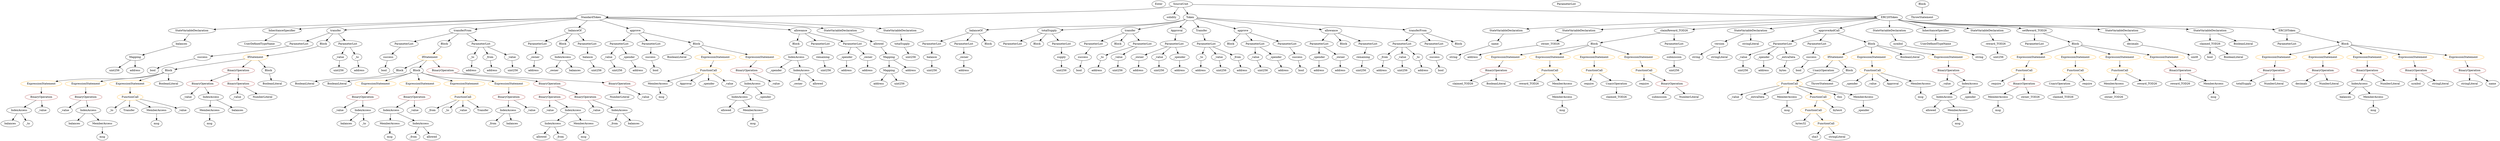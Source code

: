 strict digraph {
	graph [bb="0,0,11413,756"];
	node [label="\N"];
	Enter	[height=0.5,
		pos="5285.6,738",
		width=0.83628];
	Parameter__spender_3	[color=black,
		height=0.5,
		label=_spender,
		pos="3847.6,450",
		width=1.2521];
	ElementaryTypeName_address_17	[color=black,
		height=0.5,
		label=address,
		pos="3851.6,378",
		width=1.0996];
	Parameter__spender_3 -> ElementaryTypeName_address_17	[pos="e,3850.6,396.1 3848.6,431.7 3849,424.41 3849.5,415.73 3850,407.54"];
	VariableDeclaration__to	[color=black,
		height=0.5,
		label=_to,
		pos="5464.6,450",
		width=0.75];
	ElementaryTypeName_address_8	[color=black,
		height=0.5,
		label=address,
		pos="5464.6,378",
		width=1.0996];
	VariableDeclaration__to -> ElementaryTypeName_address_8	[pos="e,5464.6,396.1 5464.6,431.7 5464.6,424.41 5464.6,415.73 5464.6,407.54"];
	Parameter__value_5	[color=black,
		height=0.5,
		label=_value,
		pos="2760.6,450",
		width=0.96103];
	ElementaryTypeName_uint256_11	[color=black,
		height=0.5,
		label=uint256,
		pos="2802.6,378",
		width=1.0442];
	Parameter__value_5 -> ElementaryTypeName_uint256_11	[pos="e,2792.7,395.47 2770.5,432.41 2775.4,424.3 2781.4,414.35 2786.8,405.25"];
	ElementaryTypeName_uint256_4	[color=black,
		height=0.5,
		label=uint256,
		pos="5749.6,378",
		width=1.0442];
	IndexAccess_Unnamed_17	[color=black,
		height=0.5,
		label=IndexAccess,
		pos="8878.6,234",
		width=1.6402];
	Identifier_allowed_4	[color=black,
		height=0.5,
		label=allowed,
		pos="8815.6,162",
		width=1.0858];
	IndexAccess_Unnamed_17 -> Identifier_allowed_4	[pos="e,8830,178.99 8863.7,216.41 8855.9,207.74 8846.2,196.97 8837.5,187.38"];
	MemberAccess_Unnamed_8	[color=black,
		height=0.5,
		label=MemberAccess,
		pos="8941.6,162",
		width=1.9174];
	IndexAccess_Unnamed_17 -> MemberAccess_Unnamed_8	[pos="e,8926.3,179.96 8893.5,216.41 8901,208.08 8910.3,197.8 8918.6,188.49"];
	ParameterList_Unnamed_5	[color=black,
		height=0.5,
		label=ParameterList,
		pos="4973.6,522",
		width=1.7095];
	Parameter_success	[color=black,
		height=0.5,
		label=success,
		pos="4916.6,450",
		width=1.1135];
	ParameterList_Unnamed_5 -> Parameter_success	[pos="e,4929.9,467.31 4959.8,504.05 4953,495.68 4944.6,485.4 4937,476.13"];
	ParameterList_Unnamed_6	[color=black,
		height=0.5,
		label=ParameterList,
		pos="6409.6,522",
		width=1.7095];
	Parameter__from	[color=black,
		height=0.5,
		label=_from,
		pos="6323.6,450",
		width=0.93331];
	ParameterList_Unnamed_6 -> Parameter__from	[pos="e,6341.4,465.48 6389.6,504.76 6377.9,495.21 6362.9,483.01 6350.2,472.64"];
	Parameter__value_1	[color=black,
		height=0.5,
		label=_value,
		pos="6409.6,450",
		width=0.96103];
	ParameterList_Unnamed_6 -> Parameter__value_1	[pos="e,6409.6,468.1 6409.6,503.7 6409.6,496.41 6409.6,487.73 6409.6,479.54"];
	Parameter__to_1	[color=black,
		height=0.5,
		label=_to,
		pos="6489.6,450",
		width=0.75];
	ParameterList_Unnamed_6 -> Parameter__to_1	[pos="e,6473.7,464.88 6428.5,504.41 6439.5,494.81 6453.4,482.63 6465.2,472.32"];
	Identifier_reward_TOD26_2	[color=black,
		height=0.5,
		label=reward_TOD26,
		pos="6978.6,306",
		width=1.9313];
	Identifier__owner_1	[color=black,
		height=0.5,
		label=_owner,
		pos="3634.6,306",
		width=1.0719];
	Identifier__spender_4	[color=black,
		height=0.5,
		label=_spender,
		pos="8437.6,306",
		width=1.2521];
	ParameterList_Unnamed_20	[color=black,
		height=0.5,
		label=ParameterList,
		pos="2820.6,522",
		width=1.7095];
	ParameterList_Unnamed_20 -> Parameter__value_5	[pos="e,2774.1,466.83 2806.1,504.05 2798.7,495.47 2789.6,484.89 2781.5,475.44"];
	Parameter__spender_2	[color=black,
		height=0.5,
		label=_spender,
		pos="2858.6,450",
		width=1.2521];
	ParameterList_Unnamed_20 -> Parameter__spender_2	[pos="e,2849.5,467.79 2829.8,504.05 2834.1,496.14 2839.3,486.54 2844.1,477.69"];
	UnaryOperation_Unnamed_1	[color=black,
		height=0.5,
		label=UnaryOperation,
		pos="9399.6,306",
		width=1.9452];
	Identifier_claimed_TOD26	[color=black,
		height=0.5,
		label=claimed_TOD26,
		pos="9444.6,234",
		width=2.0145];
	UnaryOperation_Unnamed_1 -> Identifier_claimed_TOD26	[pos="e,9433.5,252.28 9410.5,288.05 9415.5,280.18 9421.7,270.62 9427.4,261.79"];
	BinaryOperation_Unnamed_16	[color=brown,
		height=0.5,
		label=BinaryOperation,
		pos="11281,378",
		width=1.9867];
	stringLiteral_Unnamed_2	[color=black,
		height=0.5,
		label=stringLiteral,
		pos="11281,306",
		width=1.5016];
	BinaryOperation_Unnamed_16 -> stringLiteral_Unnamed_2	[pos="e,11281,324.1 11281,359.7 11281,352.41 11281,343.73 11281,335.54"];
	Identifier_name	[color=black,
		height=0.5,
		label=name,
		pos="11383,306",
		width=0.83628];
	BinaryOperation_Unnamed_16 -> Identifier_name	[pos="e,11363,320.26 11304,360.59 11319,350.41 11338,337.29 11354,326.58"];
	FunctionDefinition_balanceOf	[color=black,
		height=0.5,
		label=balanceOf,
		pos="4440.6,594",
		width=1.3491];
	ParameterList_Unnamed_3	[color=black,
		height=0.5,
		label=ParameterList,
		pos="4243.6,522",
		width=1.7095];
	FunctionDefinition_balanceOf -> ParameterList_Unnamed_3	[pos="e,4281.5,536.49 4406.3,580.81 4374.7,569.59 4327.5,552.84 4292.1,540.25"];
	ParameterList_Unnamed_2	[color=black,
		height=0.5,
		label=ParameterList,
		pos="4384.6,522",
		width=1.7095];
	FunctionDefinition_balanceOf -> ParameterList_Unnamed_2	[pos="e,4398.1,539.96 4427.3,576.41 4420.7,568.16 4412.6,558.01 4405.2,548.78"];
	Block_Unnamed_1	[color=black,
		height=0.5,
		label=Block,
		pos="4496.6,522",
		width=0.90558];
	FunctionDefinition_balanceOf -> Block_Unnamed_1	[pos="e,4483.8,538.99 4453.9,576.41 4460.6,567.92 4469.1,557.41 4476.6,547.96"];
	ExpressionStatement_Unnamed_17	[color=orange,
		height=0.5,
		label=ExpressionStatement,
		pos="9257.6,450",
		width=2.458];
	FunctionCall_Unnamed_9	[color=orange,
		height=0.5,
		label=FunctionCall,
		pos="9239.6,378",
		width=1.6125];
	ExpressionStatement_Unnamed_17 -> FunctionCall_Unnamed_9	[pos="e,9244,396.1 9253.1,431.7 9251.2,424.32 9249,415.52 9246.8,407.25"];
	IndexAccess_Unnamed_10	[color=black,
		height=0.5,
		label=IndexAccess,
		pos="2553.6,450",
		width=1.6402];
	Identifier__owner	[color=black,
		height=0.5,
		label=_owner,
		pos="2512.6,378",
		width=1.0719];
	IndexAccess_Unnamed_10 -> Identifier__owner	[pos="e,2522.4,395.79 2543.7,432.05 2539,424.14 2533.4,414.54 2528.2,405.69"];
	Identifier_balances_6	[color=black,
		height=0.5,
		label=balances,
		pos="2611.6,378",
		width=1.1828];
	IndexAccess_Unnamed_10 -> Identifier_balances_6	[pos="e,2598.1,395.31 2567.6,432.05 2574.6,423.68 2583.1,413.4 2590.8,404.13"];
	ElementaryTypeName_string_1	[color=black,
		height=0.5,
		label=string,
		pos="9026.6,450",
		width=0.864];
	StateVariableDeclaration_Unnamed	[color=black,
		height=0.5,
		label=StateVariableDeclaration,
		pos="748.58,594",
		width=2.8184];
	VariableDeclaration_balances	[color=black,
		height=0.5,
		label=balances,
		pos="723.58,522",
		width=1.1828];
	StateVariableDeclaration_Unnamed -> VariableDeclaration_balances	[pos="e,729.69,540.1 742.4,575.7 739.71,568.15 736.48,559.12 733.47,550.68"];
	ElementaryTypeName_address_9	[color=black,
		height=0.5,
		label=address,
		pos="5177.6,378",
		width=1.0996];
	InheritanceSpecifier_Unnamed	[color=black,
		height=0.5,
		label=InheritanceSpecifier,
		pos="1150.6,594",
		width=2.3333];
	UserDefinedTypeName_Unnamed	[color=black,
		height=0.5,
		label=UserDefinedTypeName,
		pos="1039.6,522",
		width=2.7214];
	InheritanceSpecifier_Unnamed -> UserDefinedTypeName_Unnamed	[pos="e,1066.2,539.8 1124.6,576.59 1110,567.42 1091.7,555.85 1075.8,545.81"];
	ElementaryTypeName_uint256_13	[color=black,
		height=0.5,
		label=uint256,
		pos="501.58,378",
		width=1.0442];
	ElementaryTypeName_bool_6	[color=black,
		height=0.5,
		label=bool,
		pos="8215.6,378",
		width=0.76697];
	ElementaryTypeName_bool_7	[color=black,
		height=0.5,
		label=bool,
		pos="10052,450",
		width=0.76697];
	ElementaryTypeName_uint256_18	[color=black,
		height=0.5,
		label=uint256,
		pos="7642.6,378",
		width=1.0442];
	Identifier_claimed_TOD26_1	[color=black,
		height=0.5,
		label=claimed_TOD26,
		pos="7382.6,234",
		width=2.0145];
	Parameter_balance	[color=black,
		height=0.5,
		label=balance,
		pos="4244.6,450",
		width=1.0719];
	ElementaryTypeName_uint256_1	[color=black,
		height=0.5,
		label=uint256,
		pos="4245.6,378",
		width=1.0442];
	Parameter_balance -> ElementaryTypeName_uint256_1	[pos="e,4245.3,396.1 4244.8,431.7 4244.9,424.41 4245.1,415.73 4245.2,407.54"];
	ElementaryTypeName_address_2	[color=black,
		height=0.5,
		label=address,
		pos="6314.6,378",
		width=1.0996];
	Parameter__from -> ElementaryTypeName_address_2	[pos="e,6316.8,396.1 6321.4,431.7 6320.4,424.32 6319.3,415.52 6318.2,407.25"];
	Identifier_balances_2	[color=black,
		height=0.5,
		label=balances,
		pos="42.581,90",
		width=1.1828];
	ExpressionStatement_Unnamed_16	[color=orange,
		height=0.5,
		label=ExpressionStatement,
		pos="9452.6,450",
		width=2.458];
	FunctionCall_Unnamed_8	[color=orange,
		height=0.5,
		label=FunctionCall,
		pos="9452.6,378",
		width=1.6125];
	ExpressionStatement_Unnamed_16 -> FunctionCall_Unnamed_8	[pos="e,9452.6,396.1 9452.6,431.7 9452.6,424.41 9452.6,415.73 9452.6,407.54"];
	Identifier_owner_TOD26_1	[color=black,
		height=0.5,
		label=owner_TOD26,
		pos="9646.6,234",
		width=1.862];
	Identifier__value_16	[color=black,
		height=0.5,
		label=_value,
		pos="7898.6,234",
		width=0.96103];
	Identifier__value_14	[color=black,
		height=0.5,
		label=_value,
		pos="8888.6,306",
		width=0.96103];
	Identifier_msg_4	[color=black,
		height=0.5,
		label=msg,
		pos="1688.6,18",
		width=0.75];
	IfStatement_Unnamed_2	[color=orange,
		height=0.5,
		label=IfStatement,
		pos="8386.6,450",
		width=1.4739];
	UnaryOperation_Unnamed	[color=black,
		height=0.5,
		label=UnaryOperation,
		pos="8331.6,378",
		width=1.9452];
	IfStatement_Unnamed_2 -> UnaryOperation_Unnamed	[pos="e,8344.9,395.96 8373.5,432.41 8367.1,424.16 8359.1,414.01 8351.8,404.78"];
	Block_Unnamed_18	[color=black,
		height=0.5,
		label=Block,
		pos="8452.6,378",
		width=0.90558];
	IfStatement_Unnamed_2 -> Block_Unnamed_18	[pos="e,8438,394.51 8402.2,432.41 8410.6,423.53 8421.1,412.44 8430.3,402.67"];
	FunctionDefinition_transfer_1	[color=black,
		height=0.5,
		label=transfer,
		pos="1391.6,594",
		width=1.0719];
	ParameterList_Unnamed_15	[color=black,
		height=0.5,
		label=ParameterList,
		pos="1217.6,522",
		width=1.7095];
	FunctionDefinition_transfer_1 -> ParameterList_Unnamed_15	[pos="e,1252.8,537.18 1363.2,581.6 1336.2,570.7 1294.9,554.1 1263.2,541.34"];
	Block_Unnamed_6	[color=black,
		height=0.5,
		label=Block,
		pos="1329.6,522",
		width=0.90558];
	FunctionDefinition_transfer_1 -> Block_Unnamed_6	[pos="e,1343.2,538.34 1377.5,577.12 1369.6,568.13 1359.4,556.72 1350.6,546.7"];
	ParameterList_Unnamed_14	[color=black,
		height=0.5,
		label=ParameterList,
		pos="1441.6,522",
		width=1.7095];
	FunctionDefinition_transfer_1 -> ParameterList_Unnamed_14	[pos="e,1429.5,539.96 1403.4,576.41 1409.3,568.25 1416.4,558.22 1423,549.07"];
	BinaryOperation_Unnamed_15	[color=brown,
		height=0.5,
		label=BinaryOperation,
		pos="10393,378",
		width=1.9867];
	Identifier_totalSupply	[color=black,
		height=0.5,
		label=totalSupply,
		pos="10258,306",
		width=1.4739];
	BinaryOperation_Unnamed_15 -> Identifier_totalSupply	[pos="e,10285,321.46 10362,361.29 10343,351.04 10317,337.57 10295,326.62"];
	NumberLiteral_Unnamed_3	[color=black,
		height=0.5,
		label=NumberLiteral,
		pos="10393,306",
		width=1.765];
	BinaryOperation_Unnamed_15 -> NumberLiteral_Unnamed_3	[pos="e,10393,324.1 10393,359.7 10393,352.41 10393,343.73 10393,335.54"];
	ElementaryTypeName_address	[color=black,
		height=0.5,
		label=address,
		pos="4384.6,378",
		width=1.0996];
	ElementaryTypeName_address_10	[color=black,
		height=0.5,
		label=address,
		pos="5367.6,378",
		width=1.0996];
	IndexAccess_Unnamed_7	[color=black,
		height=0.5,
		label=IndexAccess,
		pos="2265.6,162",
		width=1.6402];
	Identifier__from_2	[color=black,
		height=0.5,
		label=_from,
		pos="2218.6,90",
		width=0.93331];
	IndexAccess_Unnamed_7 -> Identifier__from_2	[pos="e,2229.5,107.31 2254.2,144.05 2248.7,135.85 2242,125.83 2235.8,116.71"];
	Identifier_balances_5	[color=black,
		height=0.5,
		label=balances,
		pos="2312.6,90",
		width=1.1828];
	IndexAccess_Unnamed_7 -> Identifier_balances_5	[pos="e,2301.3,107.79 2277,144.05 2282.4,135.97 2289,126.12 2295,117.11"];
	MemberAccess_Unnamed_6	[color=black,
		height=0.5,
		label=MemberAccess,
		pos="2955.6,306",
		width=1.9174];
	Identifier_msg_6	[color=black,
		height=0.5,
		label=msg,
		pos="2974.6,234",
		width=0.75];
	MemberAccess_Unnamed_6 -> Identifier_msg_6	[pos="e,2969.9,252.1 2960.3,287.7 2962.3,280.24 2964.7,271.32 2967,262.97"];
	Identifier__to_1	[color=black,
		height=0.5,
		label=_to,
		pos="501.58,162",
		width=0.75];
	BinaryOperation_Unnamed_6	[color=brown,
		height=0.5,
		label=BinaryOperation,
		pos="2464.6,306",
		width=1.9867];
	BinaryOperation_Unnamed_8	[color=brown,
		height=0.5,
		label=BinaryOperation,
		pos="2464.6,234",
		width=1.9867];
	BinaryOperation_Unnamed_6 -> BinaryOperation_Unnamed_8	[pos="e,2464.6,252.1 2464.6,287.7 2464.6,280.41 2464.6,271.73 2464.6,263.54"];
	BinaryOperation_Unnamed_7	[color=brown,
		height=0.5,
		label=BinaryOperation,
		pos="2625.6,234",
		width=1.9867];
	BinaryOperation_Unnamed_6 -> BinaryOperation_Unnamed_7	[pos="e,2590.8,250.11 2499.1,289.98 2522.9,279.64 2554.8,265.79 2580.5,254.58"];
	BooleanLiteral_Unnamed_3	[color=black,
		height=0.5,
		label=BooleanLiteral,
		pos="1374.6,306",
		width=1.7788];
	Parameter__value_3	[color=black,
		height=0.5,
		label=_value,
		pos="1382.6,450",
		width=0.96103];
	ElementaryTypeName_uint256_8	[color=black,
		height=0.5,
		label=uint256,
		pos="1378.6,378",
		width=1.0442];
	Parameter__value_3 -> ElementaryTypeName_uint256_8	[pos="e,1379.6,396.1 1381.6,431.7 1381.2,424.41 1380.7,415.73 1380.2,407.54"];
	ExpressionStatement_Unnamed_23	[color=orange,
		height=0.5,
		label=ExpressionStatement,
		pos="6898.6,450",
		width=2.458];
	BinaryOperation_Unnamed_23	[color=brown,
		height=0.5,
		label=BinaryOperation,
		pos="6826.6,378",
		width=1.9867];
	ExpressionStatement_Unnamed_23 -> BinaryOperation_Unnamed_23	[pos="e,6843.8,395.79 6881.2,432.05 6872.4,423.54 6861.6,413.07 6852,403.68"];
	StateVariableDeclaration_Unnamed_3	[color=black,
		height=0.5,
		label=StateVariableDeclaration,
		pos="6859.6,594",
		width=2.8184];
	VariableDeclaration_name	[color=black,
		height=0.5,
		label=name,
		pos="6821.6,522",
		width=0.83628];
	StateVariableDeclaration_Unnamed_3 -> VariableDeclaration_name	[pos="e,6830.6,539.62 6850.2,575.7 6845.9,567.87 6840.8,558.44 6836.1,549.73"];
	Identifier_reward_TOD26_1	[color=black,
		height=0.5,
		label=reward_TOD26,
		pos="9960.6,306",
		width=1.9313];
	Parameter_success_4	[color=black,
		height=0.5,
		label=success,
		pos="1760.6,450",
		width=1.1135];
	ElementaryTypeName_bool_4	[color=black,
		height=0.5,
		label=bool,
		pos="1717.6,378",
		width=0.76697];
	Parameter_success_4 -> ElementaryTypeName_bool_4	[pos="e,1727.4,394.99 1750.4,432.41 1745.3,424.1 1739,413.85 1733.3,404.56"];
	Block_Unnamed_20	[color=black,
		height=0.5,
		label=Block,
		pos="7288.6,522",
		width=0.90558];
	Block_Unnamed_20 -> ExpressionStatement_Unnamed_23	[pos="e,6963.3,462.61 7257.7,515.45 7197,504.56 7060.7,480.1 6974.6,464.64"];
	ExpressionStatement_Unnamed_22	[color=orange,
		height=0.5,
		label=ExpressionStatement,
		pos="7093.6,450",
		width=2.458];
	Block_Unnamed_20 -> ExpressionStatement_Unnamed_22	[pos="e,7136,466.24 7261.9,511.41 7232.4,500.81 7184,483.47 7146.7,470.08"];
	ExpressionStatement_Unnamed_20	[color=orange,
		height=0.5,
		label=ExpressionStatement,
		pos="7288.6,450",
		width=2.458];
	Block_Unnamed_20 -> ExpressionStatement_Unnamed_20	[pos="e,7288.6,468.1 7288.6,503.7 7288.6,496.41 7288.6,487.73 7288.6,479.54"];
	ExpressionStatement_Unnamed_21	[color=orange,
		height=0.5,
		label=ExpressionStatement,
		pos="7483.6,450",
		width=2.458];
	Block_Unnamed_20 -> ExpressionStatement_Unnamed_21	[pos="e,7441.1,466.24 7315.3,511.41 7344.8,500.81 7393.1,483.47 7430.4,470.08"];
	IndexAccess_Unnamed_15	[color=black,
		height=0.5,
		label=IndexAccess,
		pos="10784,306",
		width=1.6402];
	Identifier_balances_7	[color=black,
		height=0.5,
		label=balances,
		pos="10719,234",
		width=1.1828];
	IndexAccess_Unnamed_15 -> Identifier_balances_7	[pos="e,10733,250.99 10768,288.41 10760,279.74 10750,268.97 10741,259.38"];
	MemberAccess_Unnamed_7	[color=black,
		height=0.5,
		label=MemberAccess,
		pos="10849,234",
		width=1.9174];
	IndexAccess_Unnamed_15 -> MemberAccess_Unnamed_7	[pos="e,10833,251.96 10799,288.41 10807,279.99 10816,269.58 10825,260.2"];
	Identifier_msg_11	[color=black,
		height=0.5,
		label=msg,
		pos="9132.6,162",
		width=0.75];
	ElementaryTypeName_bytes32	[color=black,
		height=0.5,
		label=bytes32,
		pos="8205.6,90",
		width=1.0996];
	MemberAccess_Unnamed_14	[color=black,
		height=0.5,
		label=MemberAccess,
		pos="10118,306",
		width=1.9174];
	Identifier_msg_12	[color=black,
		height=0.5,
		label=msg,
		pos="10118,234",
		width=0.75];
	MemberAccess_Unnamed_14 -> Identifier_msg_12	[pos="e,10118,252.1 10118,287.7 10118,280.41 10118,271.73 10118,263.54"];
	FunctionCall_Unnamed_13	[color=orange,
		height=0.5,
		label=FunctionCall,
		pos="7093.6,378",
		width=1.6125];
	ExpressionStatement_Unnamed_22 -> FunctionCall_Unnamed_13	[pos="e,7093.6,396.1 7093.6,431.7 7093.6,424.41 7093.6,415.73 7093.6,407.54"];
	BinaryOperation_Unnamed_17	[color=brown,
		height=0.5,
		label=BinaryOperation,
		pos="10616,378",
		width=1.9867];
	Identifier_decimals	[color=black,
		height=0.5,
		label=decimals,
		pos="10518,306",
		width=1.1967];
	BinaryOperation_Unnamed_17 -> Identifier_decimals	[pos="e,10539,321.95 10593,360.76 10579,351.16 10562,338.87 10548,328.47"];
	NumberLiteral_Unnamed_4	[color=black,
		height=0.5,
		label=NumberLiteral,
		pos="10643,306",
		width=1.765];
	BinaryOperation_Unnamed_17 -> NumberLiteral_Unnamed_4	[pos="e,10636,324.1 10622,359.7 10625,352.15 10629,343.12 10632,334.68"];
	Identifier__value_5	[color=black,
		height=0.5,
		label=_value,
		pos="2688.6,162",
		width=0.96103];
	Parameter_success_6	[color=black,
		height=0.5,
		label=success,
		pos="8275.6,450",
		width=1.1135];
	Parameter_success_6 -> ElementaryTypeName_bool_6	[pos="e,8228.6,394.19 8261.7,432.76 8254,423.86 8244.4,412.65 8236,402.78"];
	Identifier_Approval	[color=black,
		height=0.5,
		label=Approval,
		pos="3088.6,306",
		width=1.266];
	Identifier__value_8	[color=black,
		height=0.5,
		label=_value,
		pos="1446.6,162",
		width=0.96103];
	ElementaryTypeName_address_4	[color=black,
		height=0.5,
		label=address,
		pos="5844.6,378",
		width=1.0996];
	Block_Unnamed_7	[color=black,
		height=0.5,
		label=Block,
		pos="759.58,378",
		width=0.90558];
	ExpressionStatement_Unnamed_1	[color=orange,
		height=0.5,
		label=ExpressionStatement,
		pos="198.58,306",
		width=2.458];
	Block_Unnamed_7 -> ExpressionStatement_Unnamed_1	[pos="e,262.25,318.87 735.28,365.49 729.88,363.34 724.12,361.35 718.58,360 535.7,315.42 483.27,348.11 296.58,324 289.1,323.03 281.32,321.9 \
273.56,320.69"];
	ExpressionStatement_Unnamed	[color=orange,
		height=0.5,
		label=ExpressionStatement,
		pos="393.58,306",
		width=2.458];
	Block_Unnamed_7 -> ExpressionStatement_Unnamed	[pos="e,458.92,318.47 735.2,365.79 729.81,363.62 724.07,361.55 718.58,360 620.27,332.24 592.35,340.73 491.58,324 484.65,322.85 477.45,\
321.63 470.23,320.41"];
	ExpressionStatement_Unnamed_2	[color=orange,
		height=0.5,
		label=ExpressionStatement,
		pos="588.58,306",
		width=2.458];
	Block_Unnamed_7 -> ExpressionStatement_Unnamed_2	[pos="e,627,322.59 734,366.37 728.9,364.25 723.57,362.05 718.58,360 691.78,348.98 661.83,336.76 637.44,326.84"];
	BooleanLiteral_Unnamed	[color=black,
		height=0.5,
		label=BooleanLiteral,
		pos="759.58,306",
		width=1.7788];
	Block_Unnamed_7 -> BooleanLiteral_Unnamed	[pos="e,759.58,324.1 759.58,359.7 759.58,352.41 759.58,343.73 759.58,335.54"];
	ElementaryTypeName_address_3	[color=black,
		height=0.5,
		label=address,
		pos="6504.6,378",
		width=1.0996];
	Identifier__from	[color=black,
		height=0.5,
		label=_from,
		pos="2775.6,90",
		width=0.93331];
	FunctionCall_Unnamed_8 -> UnaryOperation_Unnamed_1	[pos="e,9412.3,323.79 9439.8,360.05 9433.6,351.89 9426,341.91 9419.1,332.82"];
	Identifier_require	[color=black,
		height=0.5,
		label=require,
		pos="9523.6,306",
		width=1.0026];
	FunctionCall_Unnamed_8 -> Identifier_require	[pos="e,9507.8,322.51 9469.4,360.41 9478.5,351.44 9489.9,340.21 9499.9,330.37"];
	MemberAccess_Unnamed_15	[color=black,
		height=0.5,
		label=MemberAccess,
		pos="7135.6,306",
		width=1.9174];
	MemberAccess_Unnamed_16	[color=black,
		height=0.5,
		label=MemberAccess,
		pos="7135.6,234",
		width=1.9174];
	MemberAccess_Unnamed_15 -> MemberAccess_Unnamed_16	[pos="e,7135.6,252.1 7135.6,287.7 7135.6,280.41 7135.6,271.73 7135.6,263.54"];
	Identifier_allowed_2	[color=black,
		height=0.5,
		label=allowed,
		pos="3283.6,162",
		width=1.0858];
	FunctionCall_Unnamed_12	[color=orange,
		height=0.5,
		label=FunctionCall,
		pos="7506.6,378",
		width=1.6125];
	Identifier_require_3	[color=black,
		height=0.5,
		label=require,
		pos="7506.6,306",
		width=1.0026];
	FunctionCall_Unnamed_12 -> Identifier_require_3	[pos="e,7506.6,324.1 7506.6,359.7 7506.6,352.41 7506.6,343.73 7506.6,335.54"];
	BinaryOperation_Unnamed_22	[color=brown,
		height=0.5,
		label=BinaryOperation,
		pos="7632.6,306",
		width=1.9867];
	FunctionCall_Unnamed_12 -> BinaryOperation_Unnamed_22	[pos="e,7604,322.89 7533.9,361.81 7551.5,352.06 7574.5,339.26 7593.9,328.48"];
	BooleanLiteral_Unnamed_4	[color=black,
		height=0.5,
		label=BooleanLiteral,
		pos="3083.6,450",
		width=1.7788];
	Identifier_msg_10	[color=black,
		height=0.5,
		label=msg,
		pos="8139.6,162",
		width=0.75];
	FunctionCall_Unnamed_10	[color=orange,
		height=0.5,
		label=FunctionCall,
		pos="9647.6,378",
		width=1.6125];
	MemberAccess_Unnamed_13	[color=black,
		height=0.5,
		label=MemberAccess,
		pos="9646.6,306",
		width=1.9174];
	FunctionCall_Unnamed_10 -> MemberAccess_Unnamed_13	[pos="e,9646.8,324.1 9647.3,359.7 9647.2,352.41 9647.1,343.73 9647,335.54"];
	Identifier_reward_TOD26	[color=black,
		height=0.5,
		label=reward_TOD26,
		pos="9803.6,306",
		width=1.9313];
	FunctionCall_Unnamed_10 -> Identifier_reward_TOD26	[pos="e,9769.8,322.16 9679.5,362.67 9702.5,352.34 9733.9,338.28 9759.3,326.87"];
	Parameter_submission	[color=black,
		height=0.5,
		label=submission,
		pos="7642.6,450",
		width=1.46];
	Parameter_submission -> ElementaryTypeName_uint256_18	[pos="e,7642.6,396.1 7642.6,431.7 7642.6,424.41 7642.6,415.73 7642.6,407.54"];
	Identifier_Transfer	[color=black,
		height=0.5,
		label=Transfer,
		pos="588.58,162",
		width=1.1689];
	BinaryOperation_Unnamed	[color=brown,
		height=0.5,
		label=BinaryOperation,
		pos="1074.6,378",
		width=1.9867];
	BinaryOperation_Unnamed_1	[color=brown,
		height=0.5,
		label=BinaryOperation,
		pos="913.58,306",
		width=1.9867];
	BinaryOperation_Unnamed -> BinaryOperation_Unnamed_1	[pos="e,948.34,322.11 1040,361.98 1016.2,351.64 984.4,337.79 958.61,326.58"];
	BinaryOperation_Unnamed_2	[color=brown,
		height=0.5,
		label=BinaryOperation,
		pos="1074.6,306",
		width=1.9867];
	BinaryOperation_Unnamed -> BinaryOperation_Unnamed_2	[pos="e,1074.6,324.1 1074.6,359.7 1074.6,352.41 1074.6,343.73 1074.6,335.54"];
	Parameter__owner_2	[color=black,
		height=0.5,
		label=_owner,
		pos="2422.6,450",
		width=1.0719];
	ElementaryTypeName_address_14	[color=black,
		height=0.5,
		label=address,
		pos="2416.6,378",
		width=1.0996];
	Parameter__owner_2 -> ElementaryTypeName_address_14	[pos="e,2418,396.1 2421.1,431.7 2420.5,424.41 2419.7,415.73 2419,407.54"];
	Identifier__to	[color=black,
		height=0.5,
		label=_to,
		pos="130.58,90",
		width=0.75];
	BooleanLiteral_Unnamed_2	[color=black,
		height=0.5,
		label=BooleanLiteral,
		pos="1520.6,306",
		width=1.7788];
	Block_Unnamed_11	[color=black,
		height=0.5,
		label=Block,
		pos="1795.6,378",
		width=0.90558];
	Block_Unnamed_11 -> BooleanLiteral_Unnamed_3	[pos="e,1421.2,318.67 1771.2,365.62 1765.9,363.46 1760.1,361.44 1754.6,360 1621.6,325.36 1582.9,347.62 1447.6,324 1442.6,323.13 1437.5,\
322.14 1432.3,321.08"];
	FunctionDefinition_transferFrom_1	[color=black,
		height=0.5,
		label=transferFrom,
		pos="2097.6,594",
		width=1.6402];
	ParameterList_Unnamed_17	[color=black,
		height=0.5,
		label=ParameterList,
		pos="1811.6,522",
		width=1.7095];
	FunctionDefinition_transferFrom_1 -> ParameterList_Unnamed_17	[pos="e,1857.7,534.3 2052.6,581.99 2002.9,569.84 1922.9,550.26 1868.9,537.02"];
	Block_Unnamed_9	[color=black,
		height=0.5,
		label=Block,
		pos="2018.6,522",
		width=0.90558];
	FunctionDefinition_transferFrom_1 -> Block_Unnamed_9	[pos="e,2035.2,537.72 2079.3,576.76 2068.7,567.37 2055.2,555.41 2043.6,545.15"];
	ParameterList_Unnamed_16	[color=black,
		height=0.5,
		label=ParameterList,
		pos="2177.6,522",
		width=1.7095];
	FunctionDefinition_transferFrom_1 -> ParameterList_Unnamed_16	[pos="e,2158.8,539.39 2116.1,576.76 2126.3,567.91 2139,556.77 2150.2,546.93"];
	Identifier_sha3	[color=black,
		height=0.5,
		label=sha3,
		pos="8271.6,18",
		width=0.76697];
	ExpressionStatement_Unnamed_18	[color=orange,
		height=0.5,
		label=ExpressionStatement,
		pos="9647.6,450",
		width=2.458];
	ExpressionStatement_Unnamed_18 -> FunctionCall_Unnamed_10	[pos="e,9647.6,396.1 9647.6,431.7 9647.6,424.41 9647.6,415.73 9647.6,407.54"];
	Identifier__spender_5	[color=black,
		height=0.5,
		label=_spender,
		pos="8501.6,162",
		width=1.2521];
	MemberAccess_Unnamed_4	[color=black,
		height=0.5,
		label=MemberAccess,
		pos="1688.6,90",
		width=1.9174];
	MemberAccess_Unnamed_4 -> Identifier_msg_4	[pos="e,1688.6,36.104 1688.6,71.697 1688.6,64.407 1688.6,55.726 1688.6,47.536"];
	ParameterList_Unnamed_18	[color=black,
		height=0.5,
		label=ParameterList,
		pos="2428.6,522",
		width=1.7095];
	ParameterList_Unnamed_18 -> Parameter__owner_2	[pos="e,2424,468.1 2427.1,503.7 2426.5,496.41 2425.7,487.73 2425,479.54"];
	BinaryOperation_Unnamed_18	[color=brown,
		height=0.5,
		label=BinaryOperation,
		pos="11045,378",
		width=1.9867];
	Identifier_symbol	[color=black,
		height=0.5,
		label=symbol,
		pos="11045,306",
		width=1.0581];
	BinaryOperation_Unnamed_18 -> Identifier_symbol	[pos="e,11045,324.1 11045,359.7 11045,352.41 11045,343.73 11045,335.54"];
	stringLiteral_Unnamed_3	[color=black,
		height=0.5,
		label=stringLiteral,
		pos="11155,306",
		width=1.5016];
	BinaryOperation_Unnamed_18 -> stringLiteral_Unnamed_3	[pos="e,11130,322.43 11070,360.76 11085,351.2 11104,338.98 11121,328.61"];
	ElementaryTypeName_string_2	[color=black,
		height=0.5,
		label=string,
		pos="7744.6,450",
		width=0.864];
	ExpressionStatement_Unnamed_10	[color=orange,
		height=0.5,
		label=ExpressionStatement,
		pos="10407,450",
		width=2.458];
	ExpressionStatement_Unnamed_10 -> BinaryOperation_Unnamed_15	[pos="e,10396,396.1 10403,431.7 10402,424.32 10400,415.52 10398,407.25"];
	Identifier__from_4	[color=black,
		height=0.5,
		label=_from,
		pos="1892.6,162",
		width=0.93331];
	ParameterList_Unnamed_29	[color=black,
		height=0.5,
		label=ParameterList,
		pos="7642.6,522",
		width=1.7095];
	ParameterList_Unnamed_29 -> Parameter_submission	[pos="e,7642.6,468.1 7642.6,503.7 7642.6,496.41 7642.6,487.73 7642.6,479.54"];
	Block_Unnamed_14	[color=black,
		height=0.5,
		label=Block,
		pos="3615.6,522",
		width=0.90558];
	IndexAccess_Unnamed_13	[color=black,
		height=0.5,
		label=IndexAccess,
		pos="3615.6,450",
		width=1.6402];
	Block_Unnamed_14 -> IndexAccess_Unnamed_13	[pos="e,3615.6,468.1 3615.6,503.7 3615.6,496.41 3615.6,487.73 3615.6,479.54"];
	ElementaryTypeName_address_21	[color=black,
		height=0.5,
		label=address,
		pos="8051.6,378",
		width=1.0996];
	IndexAccess_Unnamed_6	[color=black,
		height=0.5,
		label=IndexAccess,
		pos="1558.6,162",
		width=1.6402];
	Identifier_balances_4	[color=black,
		height=0.5,
		label=balances,
		pos="1475.6,90",
		width=1.1828];
	IndexAccess_Unnamed_6 -> Identifier_balances_4	[pos="e,1494.2,106.67 1539.3,144.76 1528.5,135.62 1514.8,124.06 1502.9,114"];
	Identifier__to_2	[color=black,
		height=0.5,
		label=_to,
		pos="1563.6,90",
		width=0.75];
	IndexAccess_Unnamed_6 -> Identifier__to_2	[pos="e,1562.4,108.1 1559.8,143.7 1560.3,136.41 1561,127.73 1561.5,119.54"];
	ElementaryTypeName_bytes	[color=black,
		height=0.5,
		label=bytes,
		pos="8139.6,378",
		width=0.85014];
	ExpressionStatement_Unnamed_15	[color=orange,
		height=0.5,
		label=ExpressionStatement,
		pos="8546.6,450",
		width=2.458];
	FunctionCall_Unnamed_3	[color=orange,
		height=0.5,
		label=FunctionCall,
		pos="8561.6,378",
		width=1.6125];
	ExpressionStatement_Unnamed_15 -> FunctionCall_Unnamed_3	[pos="e,8557.9,396.1 8550.3,431.7 8551.9,424.32 8553.8,415.52 8555.5,407.25"];
	ExpressionStatement_Unnamed_3	[color=orange,
		height=0.5,
		label=ExpressionStatement,
		pos="1691.6,306",
		width=2.458];
	BinaryOperation_Unnamed_10	[color=brown,
		height=0.5,
		label=BinaryOperation,
		pos="1558.6,234",
		width=1.9867];
	ExpressionStatement_Unnamed_3 -> BinaryOperation_Unnamed_10	[pos="e,1588.3,250.67 1660.7,288.76 1642.2,279 1618.4,266.46 1598.4,255.95"];
	ExpressionStatement_Unnamed_5	[color=orange,
		height=0.5,
		label=ExpressionStatement,
		pos="1886.6,306",
		width=2.458];
	BinaryOperation_Unnamed_12	[color=brown,
		height=0.5,
		label=BinaryOperation,
		pos="1806.6,234",
		width=1.9867];
	ExpressionStatement_Unnamed_5 -> BinaryOperation_Unnamed_12	[pos="e,1825.8,251.79 1867.2,288.05 1857.3,279.37 1845,268.64 1834.1,259.11"];
	ExpressionStatement_Unnamed_6	[color=orange,
		height=0.5,
		label=ExpressionStatement,
		pos="2081.6,306",
		width=2.458];
	FunctionCall_Unnamed_1	[color=orange,
		height=0.5,
		label=FunctionCall,
		pos="2051.6,234",
		width=1.6125];
	ExpressionStatement_Unnamed_6 -> FunctionCall_Unnamed_1	[pos="e,2058.9,252.1 2074.2,287.7 2070.9,280.15 2067.1,271.12 2063.4,262.68"];
	MemberAccess_Unnamed_2	[color=black,
		height=0.5,
		label=MemberAccess,
		pos="717.58,162",
		width=1.9174];
	Identifier_msg_2	[color=black,
		height=0.5,
		label=msg,
		pos="717.58,90",
		width=0.75];
	MemberAccess_Unnamed_2 -> Identifier_msg_2	[pos="e,717.58,108.1 717.58,143.7 717.58,136.41 717.58,127.73 717.58,119.54"];
	ElementaryTypeName_uint256_9	[color=black,
		height=0.5,
		label=uint256,
		pos="2321.6,378",
		width=1.0442];
	ParameterList_Unnamed_17 -> Parameter_success_4	[pos="e,1772.5,467.31 1799.2,504.05 1793.2,495.77 1785.8,485.62 1779.1,476.42"];
	FunctionCall_Unnamed_6	[color=orange,
		height=0.5,
		label=FunctionCall,
		pos="8263.6,162",
		width=1.6125];
	FunctionCall_Unnamed_6 -> ElementaryTypeName_bytes32	[pos="e,8219.1,107.31 8249.5,144.05 8242.6,135.68 8234.1,125.4 8226.4,116.13"];
	FunctionCall_Unnamed_7	[color=orange,
		height=0.5,
		label=FunctionCall,
		pos="8321.6,90",
		width=1.6125];
	FunctionCall_Unnamed_6 -> FunctionCall_Unnamed_7	[pos="e,8307.7,107.79 8277.6,144.05 8284.5,135.8 8292.8,125.7 8300.4,116.54"];
	Block_Unnamed_2	[color=black,
		height=0.5,
		label=Block,
		pos="5085.6,522",
		width=0.90558];
	IndexAccess_Unnamed_12	[color=black,
		height=0.5,
		label=IndexAccess,
		pos="3346.6,234",
		width=1.6402];
	IndexAccess_Unnamed_12 -> Identifier_allowed_2	[pos="e,3298,178.99 3331.7,216.41 3323.9,207.74 3314.2,196.97 3305.5,187.38"];
	MemberAccess_Unnamed_5	[color=black,
		height=0.5,
		label=MemberAccess,
		pos="3409.6,162",
		width=1.9174];
	IndexAccess_Unnamed_12 -> MemberAccess_Unnamed_5	[pos="e,3394.3,179.96 3361.5,216.41 3369,208.08 3378.3,197.8 3386.6,188.49"];
	FunctionCall_Unnamed_2	[color=orange,
		height=0.5,
		label=FunctionCall,
		pos="3197.6,378",
		width=1.6125];
	FunctionCall_Unnamed_2 -> MemberAccess_Unnamed_6	[pos="e,3000.4,319.97 3156.3,365.05 3116.3,353.49 3055.5,335.9 3011.3,323.11"];
	FunctionCall_Unnamed_2 -> Identifier_Approval	[pos="e,3111.8,321.94 3173.1,361.29 3157.8,351.45 3137.9,338.65 3121.2,327.96"];
	Identifier__spender_1	[color=black,
		height=0.5,
		label=_spender,
		pos="3197.6,306",
		width=1.2521];
	FunctionCall_Unnamed_2 -> Identifier__spender_1	[pos="e,3197.6,324.1 3197.6,359.7 3197.6,352.41 3197.6,343.73 3197.6,335.54"];
	Identifier__value_13	[color=black,
		height=0.5,
		label=_value,
		pos="3295.6,306",
		width=0.96103];
	FunctionCall_Unnamed_2 -> Identifier__value_13	[pos="e,3275.8,321.16 3219.8,361.12 3233.6,351.26 3251.5,338.47 3266.4,327.81"];
	FunctionCall_Unnamed_4	[color=orange,
		height=0.5,
		label=FunctionCall,
		pos="8154.6,306",
		width=1.6125];
	FunctionCall_Unnamed_4 -> Identifier__value_16	[pos="e,7924.8,245.99 8107.5,295.18 8064,285.66 7997.8,270.03 7941.6,252 7939.6,251.37 7937.6,250.69 7935.6,249.98"];
	Identifier__extraData	[color=black,
		height=0.5,
		label=_extraData,
		pos="8001.6,234",
		width=1.4046];
	FunctionCall_Unnamed_4 -> Identifier__extraData	[pos="e,8031.7,248.77 8122.9,290.5 8099.4,279.77 8067.3,265.09 8042.1,253.52"];
	MemberAccess_Unnamed_11	[color=black,
		height=0.5,
		label=MemberAccess,
		pos="8139.6,234",
		width=1.9174];
	FunctionCall_Unnamed_4 -> MemberAccess_Unnamed_11	[pos="e,8143.2,252.1 8150.9,287.7 8149.3,280.32 8147.4,271.52 8145.6,263.25"];
	FunctionCall_Unnamed_5	[color=orange,
		height=0.5,
		label=FunctionCall,
		pos="8284.6,234",
		width=1.6125];
	FunctionCall_Unnamed_4 -> FunctionCall_Unnamed_5	[pos="e,8256.4,250.16 8182.8,289.81 8201.4,279.77 8226.1,266.48 8246.5,255.5"];
	Identifier_this	[color=black,
		height=0.5,
		label=this,
		pos="8387.6,234",
		width=0.75];
	FunctionCall_Unnamed_4 -> Identifier_this	[pos="e,8366.5,245.71 8197.8,293.81 8251.3,279.89 8337.1,257.31 8351.6,252 8353.1,251.43 8354.7,250.83 8356.3,250.19"];
	MemberAccess_Unnamed_10	[color=black,
		height=0.5,
		label=MemberAccess,
		pos="8501.6,234",
		width=1.9174];
	FunctionCall_Unnamed_4 -> MemberAccess_Unnamed_10	[pos="e,8450.5,246.44 8197.7,293.57 8205.6,291.61 8213.8,289.67 8221.6,288 8310.7,268.77 8334.1,269.71 8423.6,252 8428.7,250.98 8434.1,\
249.88 8439.5,248.76"];
	ElementaryTypeName_address_22	[color=black,
		height=0.5,
		label=address,
		pos="6752.6,450",
		width=1.0996];
	VariableDeclaration__value	[color=black,
		height=0.5,
		label=_value,
		pos="5544.6,450",
		width=0.96103];
	ElementaryTypeName_uint256_6	[color=black,
		height=0.5,
		label=uint256,
		pos="5559.6,378",
		width=1.0442];
	VariableDeclaration__value -> ElementaryTypeName_uint256_6	[pos="e,5555.9,396.1 5548.3,431.7 5549.9,424.32 5551.8,415.52 5553.5,407.25"];
	Identifier__value_1	[color=black,
		height=0.5,
		label=_value,
		pos="1074.6,234",
		width=0.96103];
	ElementaryTypeName_bool	[color=black,
		height=0.5,
		label=bool,
		pos="4902.6,378",
		width=0.76697];
	ParameterList_Unnamed_7	[color=black,
		height=0.5,
		label=ParameterList,
		pos="6550.6,522",
		width=1.7095];
	Parameter_success_1	[color=black,
		height=0.5,
		label=success,
		pos="6574.6,450",
		width=1.1135];
	ParameterList_Unnamed_7 -> Parameter_success_1	[pos="e,6568.7,468.1 6556.5,503.7 6559.1,496.24 6562.1,487.32 6565,478.97"];
	ElementaryTypeName_uint256_16	[color=black,
		height=0.5,
		label=uint256,
		pos="7954.6,378",
		width=1.0442];
	FunctionDefinition_totalSupply	[color=black,
		height=0.5,
		label=totalSupply,
		pos="4776.6,594",
		width=1.4739];
	ParameterList_Unnamed	[color=black,
		height=0.5,
		label=ParameterList,
		pos="4608.6,522",
		width=1.7095];
	FunctionDefinition_totalSupply -> ParameterList_Unnamed	[pos="e,4642.9,537.3 4744.2,579.5 4718.4,568.76 4682,553.6 4653.4,541.69"];
	Block_Unnamed	[color=black,
		height=0.5,
		label=Block,
		pos="4720.6,522",
		width=0.90558];
	FunctionDefinition_totalSupply -> Block_Unnamed	[pos="e,4733.4,538.99 4763.3,576.41 4756.5,567.92 4748.1,557.41 4740.6,547.96"];
	ParameterList_Unnamed_1	[color=black,
		height=0.5,
		label=ParameterList,
		pos="4832.6,522",
		width=1.7095];
	FunctionDefinition_totalSupply -> ParameterList_Unnamed_1	[pos="e,4819,539.96 4789.9,576.41 4796.5,568.16 4804.6,558.01 4812,548.78"];
	ParameterList_Unnamed_25	[color=black,
		height=0.5,
		label=ParameterList,
		pos="10427,522",
		width=1.7095];
	ParameterList_Unnamed_3 -> Parameter_balance	[pos="e,4244.3,468.1 4243.8,503.7 4243.9,496.41 4244.1,487.73 4244.2,479.54"];
	ElementaryTypeName_uint256_10	[color=black,
		height=0.5,
		label=uint256,
		pos="2709.6,378",
		width=1.0442];
	ElementaryTypeName_bool_2	[color=black,
		height=0.5,
		label=bool,
		pos="5929.6,378",
		width=0.76697];
	StateVariableDeclaration_Unnamed_8	[color=black,
		height=0.5,
		label=StateVariableDeclaration,
		pos="7353.6,594",
		width=2.8184];
	VariableDeclaration_owner_TOD26	[color=black,
		height=0.5,
		label=owner_TOD26,
		pos="7092.6,522",
		width=1.862];
	StateVariableDeclaration_Unnamed_8 -> VariableDeclaration_owner_TOD26	[pos="e,7138.6,535.35 7299.2,578.41 7255.4,566.66 7194,550.2 7149.5,538.28"];
	ElementaryTypeName_address_6	[color=black,
		height=0.5,
		label=address,
		pos="6020.6,378",
		width=1.0996];
	Identifier__spender_2	[color=black,
		height=0.5,
		label=_spender,
		pos="3519.6,378",
		width=1.2521];
	ElementaryTypeName_address_11	[color=black,
		height=0.5,
		label=address,
		pos="1473.6,378",
		width=1.0996];
	FunctionDefinition_balanceOf_1	[color=black,
		height=0.5,
		label=balanceOf,
		pos="2611.6,594",
		width=1.3491];
	FunctionDefinition_balanceOf_1 -> ParameterList_Unnamed_18	[pos="e,2464.8,536.85 2578.9,580.49 2550,569.46 2507.7,553.28 2475.3,540.89"];
	Block_Unnamed_12	[color=black,
		height=0.5,
		label=Block,
		pos="2554.6,522",
		width=0.90558];
	FunctionDefinition_balanceOf_1 -> Block_Unnamed_12	[pos="e,2567.6,538.99 2598.1,576.41 2591.1,567.83 2582.4,557.19 2574.7,547.67"];
	ParameterList_Unnamed_19	[color=black,
		height=0.5,
		label=ParameterList,
		pos="2668.6,522",
		width=1.7095];
	FunctionDefinition_balanceOf_1 -> ParameterList_Unnamed_19	[pos="e,2654.8,539.96 2625.1,576.41 2631.8,568.16 2640.1,558.01 2647.6,548.78"];
	ElementaryTypeName_uint256_3	[color=black,
		height=0.5,
		label=uint256,
		pos="6409.6,378",
		width=1.0442];
	Parameter__value_1 -> ElementaryTypeName_uint256_3	[pos="e,6409.6,396.1 6409.6,431.7 6409.6,424.41 6409.6,415.73 6409.6,407.54"];
	FunctionCall_Unnamed_7 -> Identifier_sha3	[pos="e,8282.9,34.829 8309.5,72.055 8303.5,63.646 8296.1,53.323 8289.5,44.025"];
	stringLiteral_Unnamed_4	[color=black,
		height=0.5,
		label=stringLiteral,
		pos="8371.6,18",
		width=1.5016];
	FunctionCall_Unnamed_7 -> stringLiteral_Unnamed_4	[pos="e,8359.6,35.789 8333.7,72.055 8339.5,63.973 8346.5,54.121 8352.9,45.112"];
	ParameterList_Unnamed_26	[color=black,
		height=0.5,
		label=ParameterList,
		pos="8144.6,522",
		width=1.7095];
	Parameter__value_6	[color=black,
		height=0.5,
		label=_value,
		pos="7954.6,450",
		width=0.96103];
	ParameterList_Unnamed_26 -> Parameter__value_6	[pos="e,7981.5,461.52 8106.7,507.49 8077.2,496.9 8035.2,481.72 7998.6,468 7996.5,467.22 7994.4,466.42 7992.2,465.61"];
	Parameter__spender_4	[color=black,
		height=0.5,
		label=_spender,
		pos="8052.6,450",
		width=1.2521];
	ParameterList_Unnamed_26 -> Parameter__spender_4	[pos="e,8072.9,466.43 8123.2,504.76 8110.9,495.38 8095.2,483.44 8081.8,473.2"];
	Parameter__extraData	[color=black,
		height=0.5,
		label=_extraData,
		pos="8166.6,450",
		width=1.4046];
	ParameterList_Unnamed_26 -> Parameter__extraData	[pos="e,8161.2,468.1 8150,503.7 8152.4,496.24 8155.2,487.32 8157.8,478.97"];
	stringLiteral_Unnamed	[color=black,
		height=0.5,
		label=stringLiteral,
		pos="7847.6,450",
		width=1.5016];
	Block_Unnamed_10	[color=black,
		height=0.5,
		label=Block,
		pos="1878.6,378",
		width=0.90558];
	Block_Unnamed_10 -> BooleanLiteral_Unnamed_2	[pos="e,1567.8,318.44 1854.2,365.75 1848.8,363.58 1843.1,361.52 1837.6,360 1732.4,330.87 1701.9,344.24 1594.6,324 1589.4,323.03 1584.1,\
321.95 1578.7,320.82"];
	Block_Unnamed_10 -> ExpressionStatement_Unnamed_3	[pos="e,1734.9,322.15 1853.5,366.39 1848.3,364.23 1842.8,362.01 1837.6,360 1807.3,348.23 1773.2,335.8 1745.5,325.93"];
	Block_Unnamed_10 -> ExpressionStatement_Unnamed_5	[pos="e,1884.6,324.1 1880.6,359.7 1881.4,352.41 1882.4,343.73 1883.3,335.54"];
	Block_Unnamed_10 -> ExpressionStatement_Unnamed_6	[pos="e,2033.8,321.58 1903.6,366.26 1908.9,364.11 1914.4,361.93 1919.6,360 1953.6,347.41 1992.2,334.73 2023.1,324.93"];
	ExpressionStatement_Unnamed_4	[color=orange,
		height=0.5,
		label=ExpressionStatement,
		pos="2276.6,306",
		width=2.458];
	Block_Unnamed_10 -> ExpressionStatement_Unnamed_4	[pos="e,2211.5,318.6 1902.9,365.71 1908.3,363.55 1914.1,361.5 1919.6,360 2031.7,329.5 2063.8,341.93 2178.6,324 2185.7,322.89 2193,321.7 \
2200.4,320.48"];
	Parameter__value_6 -> ElementaryTypeName_uint256_16	[pos="e,7954.6,396.1 7954.6,431.7 7954.6,424.41 7954.6,415.73 7954.6,407.54"];
	FunctionDefinition_transfer	[color=black,
		height=0.5,
		label=transfer,
		pos="5141.6,594",
		width=1.0719];
	FunctionDefinition_transfer -> ParameterList_Unnamed_5	[pos="e,5007.9,537.3 5113.5,581.28 5087.5,570.46 5048.4,554.19 5018.2,541.59"];
	FunctionDefinition_transfer -> Block_Unnamed_2	[pos="e,5098.1,538.67 5128.6,576.76 5121.6,568.07 5112.9,557.19 5105.2,547.49"];
	ParameterList_Unnamed_4	[color=black,
		height=0.5,
		label=ParameterList,
		pos="5197.6,522",
		width=1.7095];
	FunctionDefinition_transfer -> ParameterList_Unnamed_4	[pos="e,5184.3,539.63 5154.6,576.76 5161.3,568.4 5169.6,558.02 5177.1,548.61"];
	Parameter_balance_1	[color=black,
		height=0.5,
		label=balance,
		pos="2669.6,450",
		width=1.0719];
	Parameter_balance_1 -> ElementaryTypeName_uint256_10	[pos="e,2700.2,395.47 2679.1,432.41 2683.7,424.3 2689.4,414.35 2694.6,405.25"];
	Identifier_msg_13	[color=black,
		height=0.5,
		label=msg,
		pos="7135.6,162",
		width=0.75];
	BinaryOperation_Unnamed_19	[color=brown,
		height=0.5,
		label=BinaryOperation,
		pos="8888.6,378",
		width=1.9867];
	BinaryOperation_Unnamed_19 -> Identifier__value_14	[pos="e,8888.6,324.1 8888.6,359.7 8888.6,352.41 8888.6,343.73 8888.6,335.54"];
	IndexAccess_Unnamed_16	[color=black,
		height=0.5,
		label=IndexAccess,
		pos="9000.6,306",
		width=1.6402];
	BinaryOperation_Unnamed_19 -> IndexAccess_Unnamed_16	[pos="e,8975.5,322.67 8914.6,360.76 8929.9,351.18 8949.5,338.92 8966.1,328.53"];
	Parameter__to	[color=black,
		height=0.5,
		label=_to,
		pos="5003.6,450",
		width=0.75];
	ElementaryTypeName_address_1	[color=black,
		height=0.5,
		label=address,
		pos="4987.6,378",
		width=1.0996];
	Parameter__to -> ElementaryTypeName_address_1	[pos="e,4991.5,396.1 4999.6,431.7 4997.9,424.32 4995.9,415.52 4994,407.25"];
	ExpressionStatement_Unnamed_12	[color=orange,
		height=0.5,
		label=ExpressionStatement,
		pos="10616,450",
		width=2.458];
	ExpressionStatement_Unnamed_12 -> BinaryOperation_Unnamed_17	[pos="e,10616,396.1 10616,431.7 10616,424.41 10616,415.73 10616,407.54"];
	VariableDeclaration_claimed_TOD26	[color=black,
		height=0.5,
		label=claimed_TOD26,
		pos="10052,522",
		width=2.0145];
	VariableDeclaration_claimed_TOD26 -> ElementaryTypeName_bool_7	[pos="e,10052,468.1 10052,503.7 10052,496.41 10052,487.73 10052,479.54"];
	BooleanLiteral_Unnamed_6	[color=black,
		height=0.5,
		label=BooleanLiteral,
		pos="10162,450",
		width=1.7788];
	VariableDeclaration_claimed_TOD26 -> BooleanLiteral_Unnamed_6	[pos="e,10137,466.91 10077,504.76 10092,495.33 10111,483.32 10127,473.04"];
	EventDefinition_Approval	[color=black,
		height=0.5,
		label=Approval,
		pos="5369.6,594",
		width=1.266];
	ParameterList_Unnamed_13	[color=black,
		height=0.5,
		label=ParameterList,
		pos="5360.6,522",
		width=1.7095];
	EventDefinition_Approval -> ParameterList_Unnamed_13	[pos="e,5362.8,540.1 5367.4,575.7 5366.4,568.32 5365.3,559.52 5364.2,551.25"];
	Block_Unnamed_4	[color=black,
		height=0.5,
		label=Block,
		pos="5616.6,522",
		width=0.90558];
	Identifier_allowed	[color=black,
		height=0.5,
		label=allowed,
		pos="2400.6,18",
		width=1.0858];
	IndexAccess_Unnamed_2	[color=black,
		height=0.5,
		label=IndexAccess,
		pos="86.581,162",
		width=1.6402];
	IndexAccess_Unnamed_2 -> Identifier_balances_2	[pos="e,53.134,107.79 75.93,144.05 70.904,136.06 64.789,126.33 59.175,117.4"];
	IndexAccess_Unnamed_2 -> Identifier__to	[pos="e,120.63,106.83 97.232,144.05 102.46,135.73 108.87,125.54 114.67,116.32"];
	Parameter_success_2	[color=black,
		height=0.5,
		label=success,
		pos="5917.6,450",
		width=1.1135];
	Parameter_success_2 -> ElementaryTypeName_bool_2	[pos="e,5926.6,396.1 5920.5,431.7 5921.8,424.32 5923.3,415.52 5924.7,407.25"];
	VariableDeclaration__owner	[color=black,
		height=0.5,
		label=_owner,
		pos="5178.6,450",
		width=1.0719];
	VariableDeclaration__owner -> ElementaryTypeName_address_9	[pos="e,5177.8,396.1 5178.3,431.7 5178.2,424.41 5178.1,415.73 5178,407.54"];
	IndexAccess_Unnamed_8	[color=black,
		height=0.5,
		label=IndexAccess,
		pos="1694.6,162",
		width=1.6402];
	IndexAccess_Unnamed_8 -> MemberAccess_Unnamed_4	[pos="e,1690,108.1 1693.1,143.7 1692.5,136.41 1691.7,127.73 1691,119.54"];
	IndexAccess_Unnamed_9	[color=black,
		height=0.5,
		label=IndexAccess,
		pos="1834.6,90",
		width=1.6402];
	IndexAccess_Unnamed_8 -> IndexAccess_Unnamed_9	[pos="e,1804.9,105.82 1724.3,146.15 1744.8,135.9 1772.3,122.14 1794.7,110.93"];
	VariableDeclaration_version	[color=black,
		height=0.5,
		label=version,
		pos="7847.6,522",
		width=1.0442];
	VariableDeclaration_version -> ElementaryTypeName_string_2	[pos="e,7764.3,464.43 7826.7,506.83 7811.5,496.48 7790.6,482.31 7773.8,470.83"];
	VariableDeclaration_version -> stringLiteral_Unnamed	[pos="e,7847.6,468.1 7847.6,503.7 7847.6,496.41 7847.6,487.73 7847.6,479.54"];
	Mapping_Unnamed	[color=black,
		height=0.5,
		label=Mapping,
		pos="596.58,450",
		width=1.2105];
	Mapping_Unnamed -> ElementaryTypeName_uint256_13	[pos="e,521.5,393.68 575.97,433.81 562.72,424.05 545.3,411.22 530.66,400.42"];
	ElementaryTypeName_address_18	[color=black,
		height=0.5,
		label=address,
		pos="596.58,378",
		width=1.0996];
	Mapping_Unnamed -> ElementaryTypeName_address_18	[pos="e,596.58,396.1 596.58,431.7 596.58,424.41 596.58,415.73 596.58,407.54"];
	FunctionDefinition_approve_1	[color=black,
		height=0.5,
		label=approve,
		pos="2890.6,594",
		width=1.1412];
	FunctionDefinition_approve_1 -> ParameterList_Unnamed_20	[pos="e,2837.4,539.8 2874.7,577.12 2866,568.42 2855,557.45 2845.2,547.66"];
	ParameterList_Unnamed_21	[color=black,
		height=0.5,
		label=ParameterList,
		pos="2961.6,522",
		width=1.7095];
	FunctionDefinition_approve_1 -> ParameterList_Unnamed_21	[pos="e,2945,539.31 2906.7,577.12 2915.6,568.29 2927,557.13 2937,547.24"];
	Block_Unnamed_13	[color=black,
		height=0.5,
		label=Block,
		pos="3169.6,522",
		width=0.90558];
	FunctionDefinition_approve_1 -> Block_Unnamed_13	[pos="e,3140.4,530.32 2925.6,584.21 2977.6,571.18 3074.6,546.82 3129.4,533.09"];
	Identifier__value_9	[color=black,
		height=0.5,
		label=_value,
		pos="2377.6,162",
		width=0.96103];
	Identifier_require_1	[color=black,
		height=0.5,
		label=require,
		pos="9113.6,306",
		width=1.0026];
	ParameterList_Unnamed_12	[color=black,
		height=0.5,
		label=ParameterList,
		pos="5503.6,522",
		width=1.7095];
	ParameterList_Unnamed_12 -> VariableDeclaration__to	[pos="e,5473.7,467.31 5494.1,504.05 5489.7,496.03 5484.2,486.26 5479.2,477.3"];
	ParameterList_Unnamed_12 -> VariableDeclaration__value	[pos="e,5535,467.31 5513.5,504.05 5518.3,495.94 5524.1,486.04 5529.3,477.01"];
	VariableDeclaration__from	[color=black,
		height=0.5,
		label=_from,
		pos="5630.6,450",
		width=0.93331];
	ParameterList_Unnamed_12 -> VariableDeclaration__from	[pos="e,5607.9,463.52 5531.5,505.64 5551.1,494.83 5577.4,480.32 5598,468.97"];
	Parameter_success_5	[color=black,
		height=0.5,
		label=success,
		pos="2961.6,450",
		width=1.1135];
	ParameterList_Unnamed_21 -> Parameter_success_5	[pos="e,2961.6,468.1 2961.6,503.7 2961.6,496.41 2961.6,487.73 2961.6,479.54"];
	Parameter_success_3	[color=black,
		height=0.5,
		label=success,
		pos="830.58,450",
		width=1.1135];
	ElementaryTypeName_bool_3	[color=black,
		height=0.5,
		label=bool,
		pos="681.58,378",
		width=0.76697];
	Parameter_success_3 -> ElementaryTypeName_bool_3	[pos="e,703.66,389.44 803.63,436.38 780.73,425.66 746.99,409.84 717.58,396 716.31,395.4 715.02,394.8 713.72,394.18"];
	ParameterList_Unnamed_27	[color=black,
		height=0.5,
		label=ParameterList,
		pos="8296.6,522",
		width=1.7095];
	ParameterList_Unnamed_27 -> Parameter_success_6	[pos="e,8280.7,468.1 8291.4,503.7 8289.2,496.24 8286.5,487.32 8284,478.97"];
	BooleanLiteral_Unnamed_5	[color=black,
		height=0.5,
		label=BooleanLiteral,
		pos="8717.6,450",
		width=1.7788];
	IndexAccess_Unnamed_5	[color=black,
		height=0.5,
		label=IndexAccess,
		pos="2458.6,90",
		width=1.6402];
	IndexAccess_Unnamed_5 -> Identifier_allowed	[pos="e,2414.1,35.307 2444.5,72.055 2437.6,63.679 2429.1,53.404 2421.4,44.134"];
	Identifier__from_1	[color=black,
		height=0.5,
		label=_from,
		pos="2491.6,18",
		width=0.93331];
	IndexAccess_Unnamed_5 -> Identifier__from_1	[pos="e,2483.7,35.622 2466.7,71.697 2470.4,63.954 2474.8,54.642 2478.8,46.015"];
	ElementaryTypeName_uint256	[color=black,
		height=0.5,
		label=uint256,
		pos="4819.6,378",
		width=1.0442];
	FunctionDefinition_claimReward_TOD26	[color=black,
		height=0.5,
		label=claimReward_TOD26,
		pos="7642.6,594",
		width=2.5689];
	FunctionDefinition_claimReward_TOD26 -> Block_Unnamed_20	[pos="e,7318.8,528.97 7579.3,580.49 7507.2,566.22 7391.4,543.33 7330,531.18"];
	FunctionDefinition_claimReward_TOD26 -> ParameterList_Unnamed_29	[pos="e,7642.6,540.1 7642.6,575.7 7642.6,568.41 7642.6,559.73 7642.6,551.54"];
	ParameterList_Unnamed_24	[color=black,
		height=0.5,
		label=ParameterList,
		pos="7082.6,738",
		width=1.7095];
	FunctionDefinition_allowance_1	[color=black,
		height=0.5,
		label=allowance,
		pos="3629.6,594",
		width=1.3076];
	FunctionDefinition_allowance_1 -> Block_Unnamed_14	[pos="e,3619,540.1 3626.1,575.7 3624.6,568.32 3622.9,559.52 3621.2,551.25"];
	ParameterList_Unnamed_23	[color=black,
		height=0.5,
		label=ParameterList,
		pos="3727.6,522",
		width=1.7095];
	FunctionDefinition_allowance_1 -> ParameterList_Unnamed_23	[pos="e,3705,539.13 3650.8,577.81 3664,568.44 3681,556.25 3695.7,545.75"];
	ParameterList_Unnamed_22	[color=black,
		height=0.5,
		label=ParameterList,
		pos="3868.6,522",
		width=1.7095];
	FunctionDefinition_allowance_1 -> ParameterList_Unnamed_22	[pos="e,3826.4,535.36 3666.1,582.29 3706,570.62 3770.2,551.82 3815.6,538.53"];
	Block_Unnamed_16	[color=black,
		height=0.5,
		label=Block,
		pos="10713,522",
		width=0.90558];
	Block_Unnamed_16 -> ExpressionStatement_Unnamed_10	[pos="e,10464,464.1 10683,514.16 10635,503.22 10540,481.49 10475,466.61"];
	Block_Unnamed_16 -> ExpressionStatement_Unnamed_12	[pos="e,10639,467.76 10693,507.17 10680,497.8 10663,485.19 10648,474.29"];
	ExpressionStatement_Unnamed_9	[color=orange,
		height=0.5,
		label=ExpressionStatement,
		pos="10811,450",
		width=2.458];
	Block_Unnamed_16 -> ExpressionStatement_Unnamed_9	[pos="e,10787,467.76 10732,507.17 10745,497.8 10763,485.19 10778,474.29"];
	ExpressionStatement_Unnamed_13	[color=orange,
		height=0.5,
		label=ExpressionStatement,
		pos="11025,450",
		width=2.458];
	Block_Unnamed_16 -> ExpressionStatement_Unnamed_13	[pos="e,10967,464.02 10742,514.29 10791,503.35 10889,481.39 10956,466.45"];
	ExpressionStatement_Unnamed_11	[color=orange,
		height=0.5,
		label=ExpressionStatement,
		pos="11250,450",
		width=2.458];
	Block_Unnamed_16 -> ExpressionStatement_Unnamed_11	[pos="e,11177,460.66 10744,516.91 10813,508.06 10981,486.44 11122,468 11136,466.12 11151,464.1 11166,462.14"];
	Identifier__spender	[color=black,
		height=0.5,
		label=_spender,
		pos="3468.6,234",
		width=1.2521];
	Identifier_claimed_TOD26_2	[color=black,
		height=0.5,
		label=claimed_TOD26,
		pos="6671.6,306",
		width=2.0145];
	BinaryOperation_Unnamed_23 -> Identifier_claimed_TOD26_2	[pos="e,6705.4,322.28 6792.9,361.81 6770.4,351.62 6740.4,338.08 6715.9,327.01"];
	BooleanLiteral_Unnamed_8	[color=black,
		height=0.5,
		label=BooleanLiteral,
		pos="6826.6,306",
		width=1.7788];
	BinaryOperation_Unnamed_23 -> BooleanLiteral_Unnamed_8	[pos="e,6826.6,324.1 6826.6,359.7 6826.6,352.41 6826.6,343.73 6826.6,335.54"];
	BinaryOperation_Unnamed_4	[color=brown,
		height=0.5,
		label=BinaryOperation,
		pos="198.58,234",
		width=1.9867];
	ExpressionStatement_Unnamed_1 -> BinaryOperation_Unnamed_4	[pos="e,198.58,252.1 198.58,287.7 198.58,280.41 198.58,271.73 198.58,263.54"];
	ElementaryTypeName_uint256_15	[color=black,
		height=0.5,
		label=uint256,
		pos="4148.6,450",
		width=1.0442];
	Identifier_msg_3	[color=black,
		height=0.5,
		label=msg,
		pos="2604.6,18",
		width=0.75];
	Parameter__value_2	[color=black,
		height=0.5,
		label=_value,
		pos="5716.6,450",
		width=0.96103];
	Parameter__value_2 -> ElementaryTypeName_uint256_4	[pos="e,5741.7,395.79 5724.6,432.05 5728.3,424.23 5732.7,414.75 5736.9,405.98"];
	MemberAccess_Unnamed	[color=black,
		height=0.5,
		label=MemberAccess,
		pos="961.58,162",
		width=1.9174];
	Identifier_msg	[color=black,
		height=0.5,
		label=msg,
		pos="961.58,90",
		width=0.75];
	MemberAccess_Unnamed -> Identifier_msg	[pos="e,961.58,108.1 961.58,143.7 961.58,136.41 961.58,127.73 961.58,119.54"];
	FunctionCall_Unnamed_13 -> Identifier_reward_TOD26_2	[pos="e,7004.8,322.98 7068.1,361.46 7052.3,351.9 7032,339.5 7014.6,328.94"];
	FunctionCall_Unnamed_13 -> MemberAccess_Unnamed_15	[pos="e,7125.2,324.28 7103.7,360.05 7108.4,352.26 7114.1,342.82 7119.3,334.08"];
	IndexAccess_Unnamed_3	[color=black,
		height=0.5,
		label=IndexAccess,
		pos="2800.6,162",
		width=1.6402];
	IndexAccess_Unnamed_3 -> Identifier__from	[pos="e,2781.7,108.1 2794.4,143.7 2791.7,136.15 2788.5,127.12 2785.5,118.68"];
	Identifier_balances_3	[color=black,
		height=0.5,
		label=balances,
		pos="2869.6,90",
		width=1.1828];
	IndexAccess_Unnamed_3 -> Identifier_balances_3	[pos="e,2853.8,106.99 2816.9,144.41 2825.6,135.66 2836.3,124.75 2845.8,115.08"];
	FunctionCall_Unnamed_11	[color=orange,
		height=0.5,
		label=FunctionCall,
		pos="7288.6,378",
		width=1.6125];
	Identifier_require_2	[color=black,
		height=0.5,
		label=require,
		pos="7258.6,306",
		width=1.0026];
	FunctionCall_Unnamed_11 -> Identifier_require_2	[pos="e,7265.9,324.1 7281.2,359.7 7277.9,352.15 7274.1,343.12 7270.4,334.68"];
	UnaryOperation_Unnamed_2	[color=black,
		height=0.5,
		label=UnaryOperation,
		pos="7382.6,306",
		width=1.9452];
	FunctionCall_Unnamed_11 -> UnaryOperation_Unnamed_2	[pos="e,7360.4,323.55 7309.9,361.12 7322.1,352 7337.7,340.4 7351.3,330.28"];
	MemberAccess_Unnamed_12	[color=black,
		height=0.5,
		label=MemberAccess,
		pos="9132.6,234",
		width=1.9174];
	MemberAccess_Unnamed_12 -> Identifier_msg_11	[pos="e,9132.6,180.1 9132.6,215.7 9132.6,208.41 9132.6,199.73 9132.6,191.54"];
	Identifier_msg_5	[color=black,
		height=0.5,
		label=msg,
		pos="3409.6,90",
		width=0.75];
	FunctionCall_Unnamed_1 -> Identifier__from_4	[pos="e,1917.8,174.1 2019,218.67 1992.6,207.01 1955.3,190.6 1928,178.61"];
	Identifier__to_3	[color=black,
		height=0.5,
		label=_to,
		pos="1971.6,162",
		width=0.75];
	FunctionCall_Unnamed_1 -> Identifier__to_3	[pos="e,1987.6,177.02 2033,216.76 2022.1,207.17 2008.1,194.91 1996.2,184.52"];
	Identifier__value_11	[color=black,
		height=0.5,
		label=_value,
		pos="2051.6,162",
		width=0.96103];
	FunctionCall_Unnamed_1 -> Identifier__value_11	[pos="e,2051.6,180.1 2051.6,215.7 2051.6,208.41 2051.6,199.73 2051.6,191.54"];
	Identifier_Transfer_1	[color=black,
		height=0.5,
		label=Transfer,
		pos="2146.6,162",
		width=1.1689];
	FunctionCall_Unnamed_1 -> Identifier_Transfer_1	[pos="e,2126.1,178.1 2073.1,217.12 2086.2,207.52 2102.9,195.16 2117.2,184.67"];
	VariableDeclaration_reward_TOD26	[color=black,
		height=0.5,
		label=reward_TOD26,
		pos="9089.6,522",
		width=1.9313];
	ElementaryTypeName_uint256_17	[color=black,
		height=0.5,
		label=uint256,
		pos="9113.6,450",
		width=1.0442];
	VariableDeclaration_reward_TOD26 -> ElementaryTypeName_uint256_17	[pos="e,9107.7,468.1 9095.5,503.7 9098.1,496.24 9101.1,487.32 9104,478.97"];
	ElementaryTypeName_uint256_7	[color=black,
		height=0.5,
		label=uint256,
		pos="5272.6,378",
		width=1.0442];
	ElementaryTypeName_string	[color=black,
		height=0.5,
		label=string,
		pos="6663.6,450",
		width=0.864];
	Identifier_msg_9	[color=black,
		height=0.5,
		label=msg,
		pos="8766.6,234",
		width=0.75];
	StateVariableDeclaration_Unnamed_6	[color=black,
		height=0.5,
		label=StateVariableDeclaration,
		pos="7989.6,594",
		width=2.8184];
	StateVariableDeclaration_Unnamed_6 -> VariableDeclaration_version	[pos="e,7873.1,535.59 7956.3,576.59 7934.4,565.77 7905.6,551.62 7883.2,540.58"];
	stringLiteral_Unnamed_1	[color=black,
		height=0.5,
		label=stringLiteral,
		pos="7989.6,522",
		width=1.5016];
	StateVariableDeclaration_Unnamed_6 -> stringLiteral_Unnamed_1	[pos="e,7989.6,540.1 7989.6,575.7 7989.6,568.41 7989.6,559.73 7989.6,551.54"];
	Parameter_success -> ElementaryTypeName_bool	[pos="e,4906,396.1 4913.1,431.7 4911.6,424.32 4909.9,415.52 4908.2,407.25"];
	ContractDefinition_StandardToken	[color=black,
		height=0.5,
		label=StandardToken,
		pos="2758.6,666",
		width=1.8897];
	ContractDefinition_StandardToken -> StateVariableDeclaration_Unnamed	[pos="e,843.22,600.79 2690.9,663.47 2461.5,658.16 1692.6,639.36 1057.6,612 990.01,609.09 914.17,604.93 854.54,601.45"];
	ContractDefinition_StandardToken -> InheritanceSpecifier_Unnamed	[pos="e,1225.2,602.46 2690.8,663.67 2486.8,659.42 1861.3,644.47 1343.6,612 1308.4,609.8 1269.8,606.55 1236.3,603.49"];
	ContractDefinition_StandardToken -> FunctionDefinition_transfer_1	[pos="e,1430.1,596.97 2692.2,661.6 2454.7,649.44 1650.6,608.26 1441.6,597.56"];
	ContractDefinition_StandardToken -> FunctionDefinition_transferFrom_1	[pos="e,2152.6,600.82 2696.4,658.41 2571.6,645.2 2291.7,615.56 2163.7,602"];
	ContractDefinition_StandardToken -> FunctionDefinition_balanceOf_1	[pos="e,2640.4,608.74 2726.7,649.81 2704.3,639.16 2674.3,624.87 2650.5,613.55"];
	ContractDefinition_StandardToken -> FunctionDefinition_approve_1	[pos="e,2865.4,608.37 2787.9,649.46 2807.8,638.92 2834.2,624.92 2855.2,613.76"];
	ContractDefinition_StandardToken -> FunctionDefinition_allowance_1	[pos="e,3583.7,598.69 2823,659.82 2986.7,646.66 3417,612.08 3572.5,599.59"];
	StateVariableDeclaration_Unnamed_1	[color=black,
		height=0.5,
		label=StateVariableDeclaration,
		pos="3848.6,594",
		width=2.8184];
	ContractDefinition_StandardToken -> StateVariableDeclaration_Unnamed_1	[pos="e,3764.9,604.49 2825.5,662.25 2978.2,655.74 3363.8,637.96 3685.6,612 3707.7,610.22 3731.4,607.95 3753.7,605.65"];
	StateVariableDeclaration_Unnamed_2	[color=black,
		height=0.5,
		label=StateVariableDeclaration,
		pos="4095.6,594",
		width=2.8184];
	ContractDefinition_StandardToken -> StateVariableDeclaration_Unnamed_2	[pos="e,4017.4,605.78 2826.4,663.89 3009.3,660.48 3528.4,648.13 3958.6,612 3974,610.71 3990.3,608.99 4006.1,607.14"];
	BinaryOperation_Unnamed_20	[color=brown,
		height=0.5,
		label=BinaryOperation,
		pos="9239.6,306",
		width=1.9867];
	BinaryOperation_Unnamed_20 -> MemberAccess_Unnamed_12	[pos="e,9157.3,251.15 9214.8,288.76 9200.4,279.4 9182.2,267.49 9166.6,257.26"];
	Identifier_owner_TOD26	[color=black,
		height=0.5,
		label=owner_TOD26,
		pos="9286.6,234",
		width=1.862];
	BinaryOperation_Unnamed_20 -> Identifier_owner_TOD26	[pos="e,9275.3,251.79 9251,288.05 9256.4,279.97 9263,270.12 9269,261.11"];
	BinaryOperation_Unnamed_5	[color=brown,
		height=0.5,
		label=BinaryOperation,
		pos="2000.6,378",
		width=1.9867];
	BinaryOperation_Unnamed_5 -> BinaryOperation_Unnamed_6	[pos="e,2409.8,317.8 2052.5,365.28 2061.8,363.37 2071.5,361.52 2080.6,360 2210,338.34 2243.9,344.06 2373.6,324 2381.7,322.75 2390.1,321.33 \
2398.5,319.85"];
	BinaryOperation_Unnamed_9	[color=brown,
		height=0.5,
		label=BinaryOperation,
		pos="2778.6,306",
		width=1.9867];
	BinaryOperation_Unnamed_5 -> BinaryOperation_Unnamed_9	[pos="e,2710.6,312.04 2051.6,365.09 2061.2,363.16 2071.2,361.35 2080.6,360 2095.7,357.82 2519.7,326.22 2699.3,312.88"];
	BinaryOperation_Unnamed_10 -> Identifier__value_8	[pos="e,1467.9,176.33 1532.6,216.76 1516.2,206.5 1494.9,193.18 1477.6,182.37"];
	BinaryOperation_Unnamed_10 -> IndexAccess_Unnamed_6	[pos="e,1558.6,180.1 1558.6,215.7 1558.6,208.41 1558.6,199.73 1558.6,191.54"];
	ExpressionStatement_Unnamed_20 -> FunctionCall_Unnamed_11	[pos="e,7288.6,396.1 7288.6,431.7 7288.6,424.41 7288.6,415.73 7288.6,407.54"];
	UnaryOperation_Unnamed -> FunctionCall_Unnamed_4	[pos="e,8189.5,320.82 8294.5,362.33 8266.9,351.44 8229.2,336.53 8199.9,324.93"];
	UserDefinedTypeName_Unnamed_1	[color=black,
		height=0.5,
		label=UserDefinedTypeName,
		pos="8826.6,522",
		width=2.7214];
	Identifier__from_3	[color=black,
		height=0.5,
		label=_from,
		pos="1800.6,18",
		width=0.93331];
	PragmaDirective_solidity	[color=black,
		height=0.5,
		label=solidity,
		pos="5341.6,666",
		width=1.0442];
	BooleanLiteral_Unnamed_1	[color=black,
		height=0.5,
		label=BooleanLiteral,
		pos="1228.6,306",
		width=1.7788];
	VariableDeclaration__value_1	[color=black,
		height=0.5,
		label=_value,
		pos="5271.6,450",
		width=0.96103];
	VariableDeclaration__value_1 -> ElementaryTypeName_uint256_7	[pos="e,5272.3,396.1 5271.8,431.7 5271.9,424.41 5272.1,415.73 5272.2,407.54"];
	ElementaryTypeName_address_15	[color=black,
		height=0.5,
		label=address,
		pos="2897.6,378",
		width=1.0996];
	Parameter__spender_2 -> ElementaryTypeName_address_15	[pos="e,2888.2,395.79 2868,432.05 2872.4,424.14 2877.8,414.54 2882.7,405.69"];
	Identifier__spender_3	[color=black,
		height=0.5,
		label=_spender,
		pos="9000.6,234",
		width=1.2521];
	Block_Unnamed_17	[color=black,
		height=0.5,
		label=Block,
		pos="8546.6,522",
		width=0.90558];
	Block_Unnamed_17 -> IfStatement_Unnamed_2	[pos="e,8418.3,464.87 8521.6,510.06 8496.8,499.21 8458.3,482.36 8428.7,469.44"];
	Block_Unnamed_17 -> ExpressionStatement_Unnamed_15	[pos="e,8546.6,468.1 8546.6,503.7 8546.6,496.41 8546.6,487.73 8546.6,479.54"];
	Block_Unnamed_17 -> BooleanLiteral_Unnamed_5	[pos="e,8682.3,465.45 8572.2,510.52 8598.5,499.76 8639.9,482.79 8671.9,469.72"];
	ExpressionStatement_Unnamed_14	[color=orange,
		height=0.5,
		label=ExpressionStatement,
		pos="8888.6,450",
		width=2.458];
	Block_Unnamed_17 -> ExpressionStatement_Unnamed_14	[pos="e,8823.7,462.57 8574.1,511.8 8582.8,509.07 8592.6,506.22 8601.6,504 8621.8,499.03 8734.4,478.58 8812.4,464.59"];
	Block_Unnamed_12 -> IndexAccess_Unnamed_10	[pos="e,2553.8,468.1 2554.3,503.7 2554.2,496.41 2554.1,487.73 2554,479.54"];
	MemberAccess_Unnamed_5 -> Identifier_msg_5	[pos="e,3409.6,108.1 3409.6,143.7 3409.6,136.41 3409.6,127.73 3409.6,119.54"];
	Parameter__to_3	[color=black,
		height=0.5,
		label=_to,
		pos="2133.6,450",
		width=0.75];
	ElementaryTypeName_address_13	[color=black,
		height=0.5,
		label=address,
		pos="2129.6,378",
		width=1.0996];
	Parameter__to_3 -> ElementaryTypeName_address_13	[pos="e,2130.6,396.1 2132.6,431.7 2132.2,424.41 2131.7,415.73 2131.2,407.54"];
	ElementaryTypeName_address_16	[color=black,
		height=0.5,
		label=address,
		pos="3948.6,378",
		width=1.0996];
	Identifier__value_15	[color=black,
		height=0.5,
		label=_value,
		pos="8535.6,306",
		width=0.96103];
	BinaryOperation_Unnamed_3	[color=brown,
		height=0.5,
		label=BinaryOperation,
		pos="393.58,234",
		width=1.9867];
	ExpressionStatement_Unnamed -> BinaryOperation_Unnamed_3	[pos="e,393.58,252.1 393.58,287.7 393.58,280.41 393.58,271.73 393.58,263.54"];
	BinaryOperation_Unnamed_21	[color=brown,
		height=0.5,
		label=BinaryOperation,
		pos="9960.6,378",
		width=1.9867];
	BinaryOperation_Unnamed_21 -> Identifier_reward_TOD26_1	[pos="e,9960.6,324.1 9960.6,359.7 9960.6,352.41 9960.6,343.73 9960.6,335.54"];
	BinaryOperation_Unnamed_21 -> MemberAccess_Unnamed_14	[pos="e,10084,322.04 9994.6,361.81 10018,351.5 10049,337.77 10074,326.64"];
	ContractDefinition_Token	[color=black,
		height=0.5,
		label=Token,
		pos="5431.6,666",
		width=0.96103];
	ContractDefinition_Token -> FunctionDefinition_balanceOf	[pos="e,4488.1,598.07 5406.1,653.36 5400.4,651.22 5394.4,649.27 5388.6,648 5095.5,584.02 5014.1,629.29 4714.6,612 4640.4,607.72 4554.9,\
602.35 4499.5,598.8"];
	ContractDefinition_Token -> FunctionDefinition_totalSupply	[pos="e,4829,597.58 5406,653.51 5400.4,651.36 5394.4,649.36 5388.6,648 5285.7,623.75 4975.2,605.28 4840.3,598.18"];
	ContractDefinition_Token -> FunctionDefinition_transfer	[pos="e,5177.6,600.81 5405.4,653.87 5399.9,651.75 5394.1,649.67 5388.6,648 5320.2,627.31 5238.9,611.5 5188.8,602.73"];
	ContractDefinition_Token -> EventDefinition_Approval	[pos="e,5384,611.31 5417.5,649.12 5409.9,640.47 5400.2,629.58 5391.6,619.83"];
	EventDefinition_Transfer	[color=black,
		height=0.5,
		label=Transfer,
		pos="5485.6,594",
		width=1.1689];
	ContractDefinition_Token -> EventDefinition_Transfer	[pos="e,5472.7,611.63 5444.1,648.76 5450.6,640.4 5458.6,630.02 5465.8,620.61"];
	FunctionDefinition_approve	[color=black,
		height=0.5,
		label=approve,
		pos="5672.6,594",
		width=1.1412];
	ContractDefinition_Token -> FunctionDefinition_approve	[pos="e,5638.9,604.78 5461.1,656.42 5502.9,644.29 5579.4,622.05 5628.1,607.92"];
	FunctionDefinition_allowance	[color=black,
		height=0.5,
		label=allowance,
		pos="6066.6,594",
		width=1.3076];
	ContractDefinition_Token -> FunctionDefinition_allowance	[pos="e,6021.9,599.92 5465.3,661.29 5568.7,649.89 5882.3,615.31 6010.8,601.15"];
	FunctionDefinition_transferFrom	[color=black,
		height=0.5,
		label=transferFrom,
		pos="6479.6,594",
		width=1.6402];
	ContractDefinition_Token -> FunctionDefinition_transferFrom	[pos="e,6422.2,598.83 5465.9,662.71 5614.8,652.76 6207.7,613.16 6410.9,599.59"];
	Parameter_supply	[color=black,
		height=0.5,
		label=supply,
		pos="4819.6,450",
		width=0.98875];
	ParameterList_Unnamed_1 -> Parameter_supply	[pos="e,4822.8,468.1 4829.4,503.7 4828,496.32 4826.4,487.52 4824.8,479.25"];
	Parameter__owner	[color=black,
		height=0.5,
		label=_owner,
		pos="4384.6,450",
		width=1.0719];
	ParameterList_Unnamed_2 -> Parameter__owner	[pos="e,4384.6,468.1 4384.6,503.7 4384.6,496.41 4384.6,487.73 4384.6,479.54"];
	BinaryOperation_Unnamed_4 -> IndexAccess_Unnamed_2	[pos="e,111.65,178.67 172.6,216.76 157.26,207.18 137.65,194.92 121.03,184.53"];
	Identifier__value_3	[color=black,
		height=0.5,
		label=_value,
		pos="198.58,162",
		width=0.96103];
	BinaryOperation_Unnamed_4 -> Identifier__value_3	[pos="e,198.58,180.1 198.58,215.7 198.58,208.41 198.58,199.73 198.58,191.54"];
	MemberAccess_Unnamed_11 -> Identifier_msg_10	[pos="e,8139.6,180.1 8139.6,215.7 8139.6,208.41 8139.6,199.73 8139.6,191.54"];
	Identifier_submission	[color=black,
		height=0.5,
		label=submission,
		pos="7579.6,234",
		width=1.46];
	ElementaryTypeName_address_12	[color=black,
		height=0.5,
		label=address,
		pos="2226.6,378",
		width=1.0996];
	ElementaryTypeName_uint256_5	[color=black,
		height=0.5,
		label=uint256,
		pos="6219.6,378",
		width=1.0442];
	ElementaryTypeName_address_20	[color=black,
		height=0.5,
		label=address,
		pos="4002.6,306",
		width=1.0996];
	Identifier_msg_7	[color=black,
		height=0.5,
		label=msg,
		pos="10849,162",
		width=0.75];
	MemberAccess_Unnamed_7 -> Identifier_msg_7	[pos="e,10849,180.1 10849,215.7 10849,208.41 10849,199.73 10849,191.54"];
	FunctionCall_Unnamed_5 -> FunctionCall_Unnamed_6	[pos="e,8268.7,180.1 8279.4,215.7 8277.2,208.24 8274.5,199.32 8272,190.97"];
	ElementaryTypeName_bytes4	[color=black,
		height=0.5,
		label=bytes4,
		pos="8374.6,162",
		width=0.97489];
	FunctionCall_Unnamed_5 -> ElementaryTypeName_bytes4	[pos="e,8356,177.48 8305.5,216.76 8317.9,207.12 8333.7,194.77 8347.1,184.34"];
	ParameterList_Unnamed_15 -> Parameter_success_3	[pos="e,868.19,456.45 1171.9,509.56 1163.5,507.6 1154.8,505.67 1146.6,504 1052.4,484.85 941.44,467.41 879.23,458.09"];
	ParameterList_Unnamed_28	[color=black,
		height=0.5,
		label=ParameterList,
		pos="9328.6,522",
		width=1.7095];
	Identifier__value	[color=black,
		height=0.5,
		label=_value,
		pos="849.58,234",
		width=0.96103];
	VariableDeclaration_balances -> Mapping_Unnamed	[pos="e,622.05,465.04 698.49,507.17 679.48,496.69 653.11,482.16 631.96,470.5"];
	ParameterList_Unnamed_13 -> VariableDeclaration__owner	[pos="e,5207.6,462.15 5324.6,507.17 5294,495.37 5249.9,478.44 5218.2,466.25"];
	ParameterList_Unnamed_13 -> VariableDeclaration__value_1	[pos="e,5290,465.48 5339.9,504.76 5327.7,495.12 5312,482.77 5298.7,472.34"];
	VariableDeclaration__spender	[color=black,
		height=0.5,
		label=_spender,
		pos="5369.6,450",
		width=1.2521];
	ParameterList_Unnamed_13 -> VariableDeclaration__spender	[pos="e,5367.4,468.1 5362.8,503.7 5363.8,496.32 5364.9,487.52 5365.9,479.25"];
	Parameter__spender_1	[color=black,
		height=0.5,
		label=_spender,
		pos="6020.6,450",
		width=1.2521];
	Parameter__spender_1 -> ElementaryTypeName_address_6	[pos="e,6020.6,396.1 6020.6,431.7 6020.6,424.41 6020.6,415.73 6020.6,407.54"];
	Parameter_supply -> ElementaryTypeName_uint256	[pos="e,4819.6,396.1 4819.6,431.7 4819.6,424.41 4819.6,415.73 4819.6,407.54"];
	BinaryOperation_Unnamed_11	[color=brown,
		height=0.5,
		label=BinaryOperation,
		pos="2276.6,234",
		width=1.9867];
	BinaryOperation_Unnamed_11 -> IndexAccess_Unnamed_7	[pos="e,2268.3,180.1 2273.9,215.7 2272.7,208.32 2271.3,199.52 2270,191.25"];
	BinaryOperation_Unnamed_11 -> Identifier__value_9	[pos="e,2357.5,176.95 2300.3,216.59 2314.6,206.62 2333.1,193.81 2348.4,183.21"];
	Parameter__spender	[color=black,
		height=0.5,
		label=_spender,
		pos="5814.6,450",
		width=1.2521];
	Parameter__spender -> ElementaryTypeName_address_4	[pos="e,5837.4,395.79 5821.8,432.05 5825.2,424.32 5829.2,414.96 5832.9,406.27"];
	ParameterList_Unnamed_10	[color=black,
		height=0.5,
		label=ParameterList,
		pos="6010.6,522",
		width=1.7095];
	ParameterList_Unnamed_10 -> Parameter__spender_1	[pos="e,6018.1,468.1 6013.1,503.7 6014.1,496.32 6015.4,487.52 6016.5,479.25"];
	Parameter__owner_1	[color=black,
		height=0.5,
		label=_owner,
		pos="6122.6,450",
		width=1.0719];
	ParameterList_Unnamed_10 -> Parameter__owner_1	[pos="e,6100.2,465 6035.7,505.29 6051.9,495.18 6073.1,481.95 6090.5,471.08"];
	FunctionCall_Unnamed	[color=orange,
		height=0.5,
		label=FunctionCall,
		pos="588.58,234",
		width=1.6125];
	ExpressionStatement_Unnamed_2 -> FunctionCall_Unnamed	[pos="e,588.58,252.1 588.58,287.7 588.58,280.41 588.58,271.73 588.58,263.54"];
	FunctionDefinition_approveAndCall	[color=black,
		height=0.5,
		label=approveAndCall,
		pos="8348.6,594",
		width=1.9867];
	FunctionDefinition_approveAndCall -> ParameterList_Unnamed_26	[pos="e,8183.6,536.38 8307.8,579 8275.2,567.81 8229.3,552.06 8194.5,540.11"];
	FunctionDefinition_approveAndCall -> ParameterList_Unnamed_27	[pos="e,8309.1,539.79 8336,576.05 8329.9,567.89 8322.5,557.91 8315.8,548.82"];
	FunctionDefinition_approveAndCall -> Block_Unnamed_17	[pos="e,8519.6,532.55 8388.6,578.83 8423.8,566.4 8474.6,548.44 8509,536.28"];
	BinaryOperation_Unnamed_1 -> Identifier__value	[pos="e,864.05,250.83 898.09,288.05 890.16,279.38 880.36,268.67 871.66,259.15"];
	IndexAccess_Unnamed	[color=black,
		height=0.5,
		label=IndexAccess,
		pos="961.58,234",
		width=1.6402];
	BinaryOperation_Unnamed_1 -> IndexAccess_Unnamed	[pos="e,950.07,251.79 925.2,288.05 930.74,279.97 937.5,270.12 943.68,261.11"];
	Parameter__from_1	[color=black,
		height=0.5,
		label=_from,
		pos="2221.6,450",
		width=0.93331];
	Parameter__from_1 -> ElementaryTypeName_address_12	[pos="e,2225.4,396.1 2222.8,431.7 2223.3,424.41 2224,415.73 2224.5,407.54"];
	ContractDefinition_ERC20Token	[color=black,
		height=0.5,
		label=ERC20Token,
		pos="8623.6,666",
		width=1.7234];
	ContractDefinition_ERC20Token -> StateVariableDeclaration_Unnamed_3	[pos="e,6956.6,599.45 8562,662.76 8368.2,655.7 7752.9,633.06 7243.6,612 7150.5,608.15 7044.7,603.44 6967.8,599.96"];
	ContractDefinition_ERC20Token -> StateVariableDeclaration_Unnamed_8	[pos="e,7440.6,603.62 8562.2,662.88 8397.1,656.99 7929.7,639.04 7541.6,612 7512.4,609.97 7480.8,607.29 7451.9,604.66"];
	ContractDefinition_ERC20Token -> FunctionDefinition_claimReward_TOD26	[pos="e,7728.1,601.15 8563.8,660.75 8437.4,651.77 8134,630.19 7879.6,612 7833.5,608.71 7782.4,605.04 7739.4,601.96"];
	ContractDefinition_ERC20Token -> StateVariableDeclaration_Unnamed_6	[pos="e,8074.1,604.34 8566.2,658.66 8457.2,646.63 8219.2,620.35 8085.6,605.6"];
	ContractDefinition_ERC20Token -> FunctionDefinition_approveAndCall	[pos="e,8397.3,607.4 8578.2,653.44 8531.7,641.61 8459.2,623.17 8408.2,610.17"];
	StateVariableDeclaration_Unnamed_5	[color=black,
		height=0.5,
		label=StateVariableDeclaration,
		pos="8623.6,594",
		width=2.8184];
	ContractDefinition_ERC20Token -> StateVariableDeclaration_Unnamed_5	[pos="e,8623.6,612.1 8623.6,647.7 8623.6,640.41 8623.6,631.73 8623.6,623.54"];
	InheritanceSpecifier_Unnamed_1	[color=black,
		height=0.5,
		label=InheritanceSpecifier,
		pos="8826.6,594",
		width=2.3333];
	ContractDefinition_ERC20Token -> InheritanceSpecifier_Unnamed_1	[pos="e,8783.5,609.86 8662.2,651.67 8693.6,640.85 8738.2,625.47 8773,613.47"];
	StateVariableDeclaration_Unnamed_9	[color=black,
		height=0.5,
		label=StateVariableDeclaration,
		pos="9041.6,594",
		width=2.8184];
	ContractDefinition_ERC20Token -> StateVariableDeclaration_Unnamed_9	[pos="e,8964.6,606 8669.3,653.46 8677.7,651.52 8686.4,649.61 8694.6,648 8742.7,638.59 8867.2,620.09 8953.2,607.64"];
	FunctionDefinition_setReward_TOD26	[color=black,
		height=0.5,
		label=setReward_TOD26,
		pos="9328.6,594",
		width=2.3194];
	ContractDefinition_ERC20Token -> FunctionDefinition_setReward_TOD26	[pos="e,9254.1,602.44 8668.4,653.14 8677.1,651.18 8686.1,649.35 8694.6,648 8895.8,616.18 8948.6,629.74 9151.6,612 9181.3,609.4 9213.8,\
606.34 9242.8,603.54"];
	StateVariableDeclaration_Unnamed_4	[color=black,
		height=0.5,
		label=StateVariableDeclaration,
		pos="9681.6,594",
		width=2.8184];
	ContractDefinition_ERC20Token -> StateVariableDeclaration_Unnamed_4	[pos="e,9588.3,601.43 8668,653.02 8676.8,651.05 8685.9,649.24 8694.6,648 9014.4,602.19 9098,630.5 9420.6,612 9472.1,609.05 9529.3,605.36 \
9577,602.18"];
	StateVariableDeclaration_Unnamed_7	[color=black,
		height=0.5,
		label=StateVariableDeclaration,
		pos="10052,594",
		width=2.8184];
	ContractDefinition_ERC20Token -> StateVariableDeclaration_Unnamed_7	[pos="e,9959.3,601.77 8667.6,652.99 8676.5,650.99 8685.8,649.18 8694.6,648 9178,582.87 9304.3,635.92 9791.6,612 9843.1,609.47 9900.4,605.82 \
9948,602.55"];
	FunctionDefinition_ERC20Token	[color=black,
		height=0.5,
		label=ERC20Token,
		pos="10427,594",
		width=1.7234];
	ContractDefinition_ERC20Token -> FunctionDefinition_ERC20Token	[pos="e,10367,599.51 8667.6,652.94 8676.5,650.94 8685.8,649.15 8694.6,648 9017.9,605.8 9835.8,626.44 10162,612 10227,609.09 10302,604.13 \
10356,600.32"];
	FunctionCall_Unnamed_9 -> Identifier_require_1	[pos="e,9137.1,320.04 9212.2,361.81 9193,351.15 9167.3,336.83 9146.9,325.5"];
	FunctionCall_Unnamed_9 -> BinaryOperation_Unnamed_20	[pos="e,9239.6,324.1 9239.6,359.7 9239.6,352.41 9239.6,343.73 9239.6,335.54"];
	NumberLiteral_Unnamed_5	[color=black,
		height=0.5,
		label=NumberLiteral,
		pos="7713.6,234",
		width=1.765];
	IfStatement_Unnamed_1	[color=orange,
		height=0.5,
		label=IfStatement,
		pos="1957.6,450",
		width=1.4739];
	Block_Unnamed_9 -> IfStatement_Unnamed_1	[pos="e,1971.9,467.47 2005,505.46 1997.5,496.83 1988,485.88 1979.4,476.06"];
	ElementaryTypeName_bool_1	[color=black,
		height=0.5,
		label=bool,
		pos="6589.6,378",
		width=0.76697];
	IfStatement_Unnamed	[color=orange,
		height=0.5,
		label=IfStatement,
		pos="1143.6,450",
		width=1.4739];
	Block_Unnamed_6 -> IfStatement_Unnamed	[pos="e,1179.5,463.65 1304.1,510.22 1298.9,508.12 1293.6,505.96 1288.6,504 1255.8,491.22 1218.5,477.62 1190,467.39"];
	Block_Unnamed_3	[color=black,
		height=0.5,
		label=Block,
		pos="6662.6,522",
		width=0.90558];
	ExpressionStatement_Unnamed_19	[color=orange,
		height=0.5,
		label=ExpressionStatement,
		pos="9842.6,450",
		width=2.458];
	ExpressionStatement_Unnamed_19 -> BinaryOperation_Unnamed_21	[pos="e,9933.5,395.07 9870.2,432.59 9886.2,423.13 9906.4,411.12 9923.7,400.87"];
	VariableDeclaration_totalSupply	[color=black,
		height=0.5,
		label=totalSupply,
		pos="4108.6,522",
		width=1.4739];
	VariableDeclaration_totalSupply -> ElementaryTypeName_uint256_15	[pos="e,4139,467.79 4118.3,504.05 4122.8,496.14 4128.3,486.54 4133.3,477.69"];
	Identifier_msg_8	[color=black,
		height=0.5,
		label=msg,
		pos="8941.6,90",
		width=0.75];
	VariableDeclaration_decimals	[color=black,
		height=0.5,
		label=decimals,
		pos="9874.6,522",
		width=1.1967];
	ElementaryTypeName_uint8	[color=black,
		height=0.5,
		label=uint8,
		pos="9977.6,450",
		width=0.7947];
	VariableDeclaration_decimals -> ElementaryTypeName_uint8	[pos="e,9958.5,463.94 9896.4,506.15 9911.8,495.69 9932.6,481.57 9949.3,470.24"];
	EventDefinition_Transfer -> ParameterList_Unnamed_12	[pos="e,5499.2,540.1 5490,575.7 5491.9,568.32 5494.2,559.52 5496.3,551.25"];
	Identifier_Approval_1	[color=black,
		height=0.5,
		label=Approval,
		pos="8633.6,306",
		width=1.266];
	ElementaryTypeName_address_7	[color=black,
		height=0.5,
		label=address,
		pos="5654.6,378",
		width=1.0996];
	ElementaryTypeName_bool_5	[color=black,
		height=0.5,
		label=bool,
		pos="2982.6,378",
		width=0.76697];
	Parameter_success_5 -> ElementaryTypeName_bool_5	[pos="e,2977.4,396.1 2966.8,431.7 2969,424.24 2971.7,415.32 2974.2,406.97"];
	Identifier__value_2	[color=black,
		height=0.5,
		label=_value,
		pos="285.58,162",
		width=0.96103];
	BinaryOperation_Unnamed_3 -> Identifier__value_2	[pos="e,306.5,176.56 368.53,216.76 352.8,206.57 332.42,193.36 315.79,182.58"];
	IndexAccess_Unnamed_1	[color=black,
		height=0.5,
		label=IndexAccess,
		pos="397.58,162",
		width=1.6402];
	BinaryOperation_Unnamed_3 -> IndexAccess_Unnamed_1	[pos="e,396.6,180.1 394.57,215.7 394.99,208.41 395.48,199.73 395.95,191.54"];
	IndexAccess_Unnamed_11	[color=black,
		height=0.5,
		label=IndexAccess,
		pos="3407.6,306",
		width=1.6402];
	IndexAccess_Unnamed_11 -> IndexAccess_Unnamed_12	[pos="e,3360.9,251.47 3393.1,288.41 3385.8,279.95 3376.6,269.49 3368.4,260.08"];
	IndexAccess_Unnamed_11 -> Identifier__spender	[pos="e,3454.2,251.47 3422,288.41 3429.4,279.95 3438.5,269.49 3446.7,260.08"];
	VariableDeclaration_allowed	[color=black,
		height=0.5,
		label=allowed,
		pos="3994.6,522",
		width=1.0858];
	Mapping_Unnamed_1	[color=black,
		height=0.5,
		label=Mapping,
		pos="4049.6,450",
		width=1.2105];
	VariableDeclaration_allowed -> Mapping_Unnamed_1	[pos="e,4036.5,467.63 4007.3,504.76 4013.9,496.4 4022.1,486.02 4029.5,476.61"];
	BinaryOperation_Unnamed_14	[color=brown,
		height=0.5,
		label=BinaryOperation,
		pos="10811,378",
		width=1.9867];
	ExpressionStatement_Unnamed_9 -> BinaryOperation_Unnamed_14	[pos="e,10811,396.1 10811,431.7 10811,424.41 10811,415.73 10811,407.54"];
	ExpressionStatement_Unnamed_21 -> FunctionCall_Unnamed_12	[pos="e,7501,396.1 7489.3,431.7 7491.7,424.24 7494.6,415.32 7497.4,406.97"];
	MemberAccess_Unnamed_3	[color=black,
		height=0.5,
		label=MemberAccess,
		pos="2604.6,90",
		width=1.9174];
	MemberAccess_Unnamed_3 -> Identifier_msg_3	[pos="e,2604.6,36.104 2604.6,71.697 2604.6,64.407 2604.6,55.726 2604.6,47.536"];
	ThrowStatement_Unnamed_1	[color=black,
		height=0.5,
		label=ThrowStatement,
		pos="8302.6,306",
		width=2.0006];
	Block_Unnamed_18 -> ThrowStatement_Unnamed_1	[pos="e,8335.7,322.45 8428.1,365.6 8405.9,355.23 8372.7,339.71 8345.9,327.24"];
	Parameter__spender_4 -> ElementaryTypeName_address_21	[pos="e,8051.8,396.1 8052.3,431.7 8052.2,424.41 8052.1,415.73 8052,407.54"];
	ExpressionStatement_Unnamed_4 -> BinaryOperation_Unnamed_11	[pos="e,2276.6,252.1 2276.6,287.7 2276.6,280.41 2276.6,271.73 2276.6,263.54"];
	Identifier__value_6	[color=black,
		height=0.5,
		label=_value,
		pos="2464.6,162",
		width=0.96103];
	BinaryOperation_Unnamed_8 -> Identifier__value_6	[pos="e,2464.6,180.1 2464.6,215.7 2464.6,208.41 2464.6,199.73 2464.6,191.54"];
	IndexAccess_Unnamed_4	[color=black,
		height=0.5,
		label=IndexAccess,
		pos="2576.6,162",
		width=1.6402];
	BinaryOperation_Unnamed_8 -> IndexAccess_Unnamed_4	[pos="e,2551.5,178.67 2490.6,216.76 2505.9,207.18 2525.5,194.92 2542.1,184.53"];
	VariableDeclaration_symbol	[color=black,
		height=0.5,
		label=symbol,
		pos="8648.6,522",
		width=1.0581];
	StateVariableDeclaration_Unnamed_5 -> VariableDeclaration_symbol	[pos="e,8642.5,540.1 8629.8,575.7 8632.5,568.15 8635.7,559.12 8638.7,550.68"];
	FunctionCall_Unnamed -> Identifier__to_1	[pos="e,518.43,176.56 568.4,216.76 556.09,206.85 540.23,194.09 527.05,183.49"];
	FunctionCall_Unnamed -> Identifier_Transfer	[pos="e,588.58,180.1 588.58,215.7 588.58,208.41 588.58,199.73 588.58,191.54"];
	FunctionCall_Unnamed -> MemberAccess_Unnamed_2	[pos="e,688.75,178.64 616.57,217.81 634.75,207.95 658.68,194.96 678.7,184.1"];
	Identifier__value_4	[color=black,
		height=0.5,
		label=_value,
		pos="839.58,162",
		width=0.96103];
	FunctionCall_Unnamed -> Identifier__value_4	[pos="e,813.24,173.76 635.07,222.75 677.31,213.05 741.17,197.41 795.58,180 797.84,179.28 800.14,178.5 802.46,177.7"];
	IfStatement_Unnamed -> Block_Unnamed_7	[pos="e,790.36,384.61 1097.6,440.63 1022.3,426.9 873.78,399.82 801.31,386.61"];
	IfStatement_Unnamed -> BinaryOperation_Unnamed	[pos="e,1091.3,395.96 1127.2,432.41 1118.8,423.91 1108.5,413.37 1099.1,403.91"];
	Block_Unnamed_8	[color=black,
		height=0.5,
		label=Block,
		pos="1212.6,378",
		width=0.90558];
	IfStatement_Unnamed -> Block_Unnamed_8	[pos="e,1197.8,394.04 1159.9,432.41 1168.9,423.31 1180.2,411.9 1190,401.96"];
	Mapping_Unnamed_2	[color=black,
		height=0.5,
		label=Mapping,
		pos="4049.6,378",
		width=1.2105];
	Mapping_Unnamed_2 -> ElementaryTypeName_address_20	[pos="e,4013.6,323.47 4038.4,360.41 4032.9,352.22 4026.2,342.14 4020,332.95"];
	ElementaryTypeName_uint256_14	[color=black,
		height=0.5,
		label=uint256,
		pos="4097.6,306",
		width=1.0442];
	Mapping_Unnamed_2 -> ElementaryTypeName_uint256_14	[pos="e,4086.3,323.47 4061,360.41 4066.6,352.22 4073.5,342.14 4079.8,332.95"];
	Parameter__owner -> ElementaryTypeName_address	[pos="e,4384.6,396.1 4384.6,431.7 4384.6,424.41 4384.6,415.73 4384.6,407.54"];
	Block_Unnamed_8 -> BooleanLiteral_Unnamed_1	[pos="e,1224.7,324.1 1216.5,359.7 1218.2,352.32 1220.2,343.52 1222.1,335.25"];
	IndexAccess_Unnamed -> MemberAccess_Unnamed	[pos="e,961.58,180.1 961.58,215.7 961.58,208.41 961.58,199.73 961.58,191.54"];
	Identifier_balances	[color=black,
		height=0.5,
		label=balances,
		pos="1091.6,162",
		width=1.1828];
	IndexAccess_Unnamed -> Identifier_balances	[pos="e,1066.1,176.74 989.79,217.81 1009.2,207.35 1035.2,193.38 1056,182.16"];
	Mapping_Unnamed_1 -> Mapping_Unnamed_2	[pos="e,4049.6,396.1 4049.6,431.7 4049.6,424.41 4049.6,415.73 4049.6,407.54"];
	ElementaryTypeName_address_19	[color=black,
		height=0.5,
		label=address,
		pos="4150.6,378",
		width=1.0996];
	Mapping_Unnamed_1 -> ElementaryTypeName_address_19	[pos="e,4129.5,393.58 4071,434.15 4085.3,424.25 4104.3,411.08 4120.1,400.09"];
	ElementaryTypeName_address_5	[color=black,
		height=0.5,
		label=address,
		pos="6122.6,378",
		width=1.0996];
	ExpressionStatement_Unnamed_14 -> BinaryOperation_Unnamed_19	[pos="e,8888.6,396.1 8888.6,431.7 8888.6,424.41 8888.6,415.73 8888.6,407.54"];
	ParameterList_Unnamed_8	[color=black,
		height=0.5,
		label=ParameterList,
		pos="5728.6,522",
		width=1.7095];
	ParameterList_Unnamed_8 -> Parameter__value_2	[pos="e,5719.5,468.1 5725.6,503.7 5724.4,496.32 5722.8,487.52 5721.4,479.25"];
	ParameterList_Unnamed_8 -> Parameter__spender	[pos="e,5795.3,466.67 5748.5,504.76 5759.9,495.53 5774.2,483.83 5786.7,473.7"];
	Identifier_balances_1	[color=black,
		height=0.5,
		label=balances,
		pos="332.58,90",
		width=1.1828];
	Parameter__extraData -> ElementaryTypeName_bytes	[pos="e,8146,395.62 8159.9,431.7 8157,424.04 8153.4,414.85 8150.1,406.3"];
	StateVariableDeclaration_Unnamed_1 -> VariableDeclaration_allowed	[pos="e,3968.3,535.59 3882.8,576.59 3905.5,565.72 3935.1,551.5 3958.2,540.43"];
	InheritanceSpecifier_Unnamed_1 -> UserDefinedTypeName_Unnamed_1	[pos="e,8826.6,540.1 8826.6,575.7 8826.6,568.41 8826.6,559.73 8826.6,551.54"];
	ElementaryTypeName_uint256_2	[color=black,
		height=0.5,
		label=uint256,
		pos="5082.6,378",
		width=1.0442];
	VariableDeclaration_owner_TOD26 -> ElementaryTypeName_address_22	[pos="e,6782.4,462.17 7033.8,513 6974.6,504.32 6880.9,488.86 6801.6,468 6798.8,467.28 6796,466.48 6793.2,465.63"];
	Parameter_remaining_1	[color=black,
		height=0.5,
		label=remaining,
		pos="3738.6,450",
		width=1.2798];
	ParameterList_Unnamed_23 -> Parameter_remaining_1	[pos="e,3735.9,468.1 3730.3,503.7 3731.5,496.32 3732.8,487.52 3734.1,479.25"];
	MemberAccess_Unnamed_13 -> Identifier_owner_TOD26_1	[pos="e,9646.6,252.1 9646.6,287.7 9646.6,280.41 9646.6,271.73 9646.6,263.54"];
	FunctionCall_Unnamed_3 -> Identifier__spender_4	[pos="e,8462.6,321.14 8534.4,361.64 8516.2,351.36 8492,337.73 8472.4,326.66"];
	FunctionCall_Unnamed_3 -> Identifier__value_15	[pos="e,8541.9,324.1 8555.2,359.7 8552.4,352.15 8549,343.12 8545.9,334.68"];
	FunctionCall_Unnamed_3 -> Identifier_Approval_1	[pos="e,8617.1,322.99 8578.6,360.41 8587.7,351.57 8599.1,340.53 8609.1,330.79"];
	MemberAccess_Unnamed_9	[color=black,
		height=0.5,
		label=MemberAccess,
		pos="8766.6,306",
		width=1.9174];
	FunctionCall_Unnamed_3 -> MemberAccess_Unnamed_9	[pos="e,8725.9,320.89 8599.7,364 8632.2,352.89 8679.3,336.81 8715.2,324.56"];
	Parameter_remaining	[color=black,
		height=0.5,
		label=remaining,
		pos="6225.6,450",
		width=1.2798];
	Parameter_remaining -> ElementaryTypeName_uint256_5	[pos="e,6221,396.1 6224.1,431.7 6223.5,424.41 6222.7,415.73 6222,407.54"];
	BinaryOperation_Unnamed_14 -> IndexAccess_Unnamed_15	[pos="e,10790,324.1 10804,359.7 10801,352.15 10798,343.12 10794,334.68"];
	NumberLiteral_Unnamed_2	[color=black,
		height=0.5,
		label=NumberLiteral,
		pos="10925,306",
		width=1.765];
	BinaryOperation_Unnamed_14 -> NumberLiteral_Unnamed_2	[pos="e,10899,322.74 10837,360.94 10852,351.36 10872,339.06 10889,328.63"];
	Block_Unnamed_19	[color=black,
		height=0.5,
		label=Block,
		pos="9452.6,522",
		width=0.90558];
	Block_Unnamed_19 -> ExpressionStatement_Unnamed_17	[pos="e,9300,466.24 9425.9,511.41 9396.4,500.81 9348,483.47 9310.7,470.08"];
	Block_Unnamed_19 -> ExpressionStatement_Unnamed_16	[pos="e,9452.6,468.1 9452.6,503.7 9452.6,496.41 9452.6,487.73 9452.6,479.54"];
	Block_Unnamed_19 -> ExpressionStatement_Unnamed_18	[pos="e,9605.1,466.24 9479.3,511.41 9508.8,500.81 9557.1,483.47 9594.4,470.08"];
	Block_Unnamed_19 -> ExpressionStatement_Unnamed_19	[pos="e,9777.9,462.61 9483.5,515.45 9544.2,504.56 9680.5,480.1 9766.6,464.64"];
	Block_Unnamed_15	[color=black,
		height=0.5,
		label=Block,
		pos="8775.6,738",
		width=0.90558];
	ThrowStatement_Unnamed	[color=black,
		height=0.5,
		label=ThrowStatement,
		pos="8775.6,666",
		width=2.0006];
	Block_Unnamed_15 -> ThrowStatement_Unnamed	[pos="e,8775.6,684.1 8775.6,719.7 8775.6,712.41 8775.6,703.73 8775.6,695.54"];
	Parameter__value	[color=black,
		height=0.5,
		label=_value,
		pos="5084.6,450",
		width=0.96103];
	Parameter__value -> ElementaryTypeName_uint256_2	[pos="e,5083.1,396.1 5084.1,431.7 5083.9,424.41 5083.6,415.73 5083.4,407.54"];
	Identifier__value_12	[color=black,
		height=0.5,
		label=_value,
		pos="3519.6,306",
		width=0.96103];
	BinaryOperation_Unnamed_12 -> IndexAccess_Unnamed_8	[pos="e,1719.6,178.67 1780.6,216.76 1765.3,207.18 1745.7,194.92 1729,184.53"];
	Identifier__value_10	[color=black,
		height=0.5,
		label=_value,
		pos="1806.6,162",
		width=0.96103];
	BinaryOperation_Unnamed_12 -> Identifier__value_10	[pos="e,1806.6,180.1 1806.6,215.7 1806.6,208.41 1806.6,199.73 1806.6,191.54"];
	StateVariableDeclaration_Unnamed_2 -> VariableDeclaration_totalSupply	[pos="e,4105.4,540.1 4098.8,575.7 4100.2,568.32 4101.8,559.52 4103.3,551.25"];
	Parameter_success_1 -> ElementaryTypeName_bool_1	[pos="e,6585.9,396.1 6578.3,431.7 6579.9,424.32 6581.8,415.52 6583.5,407.25"];
	VariableDeclaration__spender -> ElementaryTypeName_address_10	[pos="e,5368.1,396.1 5369.1,431.7 5368.9,424.41 5368.6,415.73 5368.4,407.54"];
	NumberLiteral_Unnamed_1	[color=black,
		height=0.5,
		label=NumberLiteral,
		pos="2778.6,234",
		width=1.765];
	ExpressionStatement_Unnamed_13 -> BinaryOperation_Unnamed_18	[pos="e,11040,396.1 11030,431.7 11032,424.24 11034,415.32 11037,406.97"];
	IndexAccess_Unnamed_13 -> Identifier__spender_2	[pos="e,3540.6,394.34 3593.8,433.12 3580.7,423.59 3563.9,411.33 3549.6,400.89"];
	IndexAccess_Unnamed_14	[color=black,
		height=0.5,
		label=IndexAccess,
		pos="3641.6,378",
		width=1.6402];
	IndexAccess_Unnamed_13 -> IndexAccess_Unnamed_14	[pos="e,3635.2,396.1 3622,431.7 3624.8,424.15 3628.2,415.12 3631.3,406.68"];
	BinaryOperation_Unnamed_2 -> Identifier__value_1	[pos="e,1074.6,252.1 1074.6,287.7 1074.6,280.41 1074.6,271.73 1074.6,263.54"];
	NumberLiteral_Unnamed	[color=black,
		height=0.5,
		label=NumberLiteral,
		pos="1190.6,234",
		width=1.765];
	BinaryOperation_Unnamed_2 -> NumberLiteral_Unnamed	[pos="e,1164.5,250.74 1101.2,288.94 1117.1,279.36 1137.4,267.06 1154.7,256.63"];
	Block_Unnamed_5	[color=black,
		height=0.5,
		label=Block,
		pos="6122.6,522",
		width=0.90558];
	MemberAccess_Unnamed_10 -> Identifier__spender_5	[pos="e,8501.6,180.1 8501.6,215.7 8501.6,208.41 8501.6,199.73 8501.6,191.54"];
	FunctionDefinition_approve -> Block_Unnamed_4	[pos="e,5629.1,538.67 5659.6,576.76 5652.6,568.07 5643.9,557.19 5636.2,547.49"];
	FunctionDefinition_approve -> ParameterList_Unnamed_8	[pos="e,5715.3,539.63 5685.6,576.76 5692.3,568.4 5700.6,558.02 5708.1,548.61"];
	ParameterList_Unnamed_9	[color=black,
		height=0.5,
		label=ParameterList,
		pos="5869.6,522",
		width=1.7095];
	FunctionDefinition_approve -> ParameterList_Unnamed_9	[pos="e,5831.4,536.56 5703.8,581.91 5735.3,570.72 5784.4,553.27 5821,540.27"];
	StateVariableDeclaration_Unnamed_9 -> VariableDeclaration_reward_TOD26	[pos="e,9077.9,540.1 9053.4,575.7 9058.9,567.81 9065.4,558.3 9071.4,549.55"];
	Parameter__to_1 -> ElementaryTypeName_address_3	[pos="e,6500.9,396.1 6493.3,431.7 6494.9,424.32 6496.8,415.52 6498.5,407.25"];
	MemberAccess_Unnamed_8 -> Identifier_msg_8	[pos="e,8941.6,108.1 8941.6,143.7 8941.6,136.41 8941.6,127.73 8941.6,119.54"];
	Parameter__value_4	[color=black,
		height=0.5,
		label=_value,
		pos="2316.6,450",
		width=0.96103];
	Parameter__value_4 -> ElementaryTypeName_uint256_9	[pos="e,2320.4,396.1 2317.8,431.7 2318.3,424.41 2319,415.73 2319.5,407.54"];
	Parameter__to_2	[color=black,
		height=0.5,
		label=_to,
		pos="1466.6,450",
		width=0.75];
	Parameter__to_2 -> ElementaryTypeName_address_11	[pos="e,1471.9,396.1 1468.3,431.7 1469,424.41 1469.9,415.73 1470.7,407.54"];
	BinaryOperation_Unnamed_9 -> NumberLiteral_Unnamed_1	[pos="e,2778.6,252.1 2778.6,287.7 2778.6,280.41 2778.6,271.73 2778.6,263.54"];
	Identifier__value_7	[color=black,
		height=0.5,
		label=_value,
		pos="2894.6,234",
		width=0.96103];
	BinaryOperation_Unnamed_9 -> Identifier__value_7	[pos="e,2872.8,248.17 2805.2,288.94 2822.4,278.57 2844.8,265.02 2862.9,254.09"];
	IndexAccess_Unnamed_14 -> Identifier__owner_1	[pos="e,3636.3,324.1 3639.9,359.7 3639.1,352.41 3638.3,343.73 3637.4,335.54"];
	Identifier_allowed_3	[color=black,
		height=0.5,
		label=allowed,
		pos="3730.6,306",
		width=1.0858];
	IndexAccess_Unnamed_14 -> Identifier_allowed_3	[pos="e,3711.6,321.95 3662.2,360.76 3674.2,351.34 3689.5,339.34 3702.5,329.06"];
	MemberAccess_Unnamed_1	[color=black,
		height=0.5,
		label=MemberAccess,
		pos="462.58,90",
		width=1.9174];
	Identifier_msg_1	[color=black,
		height=0.5,
		label=msg,
		pos="462.58,18",
		width=0.75];
	MemberAccess_Unnamed_1 -> Identifier_msg_1	[pos="e,462.58,36.104 462.58,71.697 462.58,64.407 462.58,55.726 462.58,47.536"];
	ParameterList_Unnamed_11	[color=black,
		height=0.5,
		label=ParameterList,
		pos="6234.6,522",
		width=1.7095];
	ParameterList_Unnamed_11 -> Parameter_remaining	[pos="e,6227.8,468.1 6232.4,503.7 6231.4,496.32 6230.3,487.52 6229.2,479.25"];
	Parameter__owner_3	[color=black,
		height=0.5,
		label=_owner,
		pos="3949.6,450",
		width=1.0719];
	Parameter__owner_3 -> ElementaryTypeName_address_16	[pos="e,3948.8,396.1 3949.3,431.7 3949.2,424.41 3949.1,415.73 3949,407.54"];
	FunctionDefinition_allowance -> ParameterList_Unnamed_10	[pos="e,6024.1,539.96 6053.3,576.41 6046.7,568.16 6038.6,558.01 6031.2,548.78"];
	FunctionDefinition_allowance -> Block_Unnamed_5	[pos="e,6109.8,538.99 6079.9,576.41 6086.6,567.92 6095.1,557.41 6102.6,547.96"];
	FunctionDefinition_allowance -> ParameterList_Unnamed_11	[pos="e,6200.2,537.33 6097.4,580.16 6123.3,569.37 6160.7,553.8 6189.9,541.64"];
	UnaryOperation_Unnamed_2 -> Identifier_claimed_TOD26_1	[pos="e,7382.6,252.1 7382.6,287.7 7382.6,280.41 7382.6,271.73 7382.6,263.54"];
	ParameterList_Unnamed_9 -> Parameter_success_2	[pos="e,5906.4,467.31 5881.2,504.05 5886.8,495.85 5893.7,485.83 5899.9,476.71"];
	Block_Unnamed_13 -> BooleanLiteral_Unnamed_4	[pos="e,3103.8,467.45 3151.8,506.5 3140.4,497.26 3125.4,485.07 3112.4,474.47"];
	ExpressionStatement_Unnamed_8	[color=orange,
		height=0.5,
		label=ExpressionStatement,
		pos="3254.6,450",
		width=2.458];
	Block_Unnamed_13 -> ExpressionStatement_Unnamed_8	[pos="e,3234,467.95 3187.2,506.5 3198.1,497.47 3212.5,485.64 3225.2,475.23"];
	ExpressionStatement_Unnamed_7	[color=orange,
		height=0.5,
		label=ExpressionStatement,
		pos="3449.6,450",
		width=2.458];
	Block_Unnamed_13 -> ExpressionStatement_Unnamed_7	[pos="e,3395.2,464.59 3199,513.64 3242.7,502.73 3325.7,481.96 3384.2,467.34"];
	FunctionDefinition_setReward_TOD26 -> ParameterList_Unnamed_28	[pos="e,9328.6,540.1 9328.6,575.7 9328.6,568.41 9328.6,559.73 9328.6,551.54"];
	FunctionDefinition_setReward_TOD26 -> Block_Unnamed_19	[pos="e,9430.6,535.43 9357.3,576.76 9376.3,566.08 9401,552.09 9420.6,541.06"];
	BooleanLiteral_Unnamed_7	[color=black,
		height=0.5,
		label=BooleanLiteral,
		pos="10207,522",
		width=1.7788];
	ElementaryTypeName_uint256_12	[color=black,
		height=0.5,
		label=uint256,
		pos="3756.6,378",
		width=1.0442];
	Parameter_remaining_1 -> ElementaryTypeName_uint256_12	[pos="e,3752.2,396.1 3743,431.7 3744.9,424.32 3747.2,415.52 3749.3,407.25"];
	Parameter__owner_1 -> ElementaryTypeName_address_5	[pos="e,6122.6,396.1 6122.6,431.7 6122.6,424.41 6122.6,415.73 6122.6,407.54"];
	StateVariableDeclaration_Unnamed_4 -> VariableDeclaration_decimals	[pos="e,9842.8,534.52 9724.9,577.29 9756.9,565.68 9800.3,549.95 9832.1,538.41"];
	ExpressionStatement_Unnamed_8 -> FunctionCall_Unnamed_2	[pos="e,3211.3,395.79 3240.8,432.05 3234.1,423.8 3225.8,413.7 3218.4,404.54"];
	ParameterList_Unnamed_22 -> Parameter__spender_3	[pos="e,3852.7,468.1 3863.4,503.7 3861.2,496.24 3858.5,487.32 3856,478.97"];
	ParameterList_Unnamed_22 -> Parameter__owner_3	[pos="e,3931.9,466.27 3887.8,504.41 3898.4,495.2 3911.9,483.6 3923.5,473.57"];
	BinaryOperation_Unnamed_22 -> Identifier_submission	[pos="e,7592.3,251.79 7619.8,288.05 7613.6,279.89 7606,269.91 7599.1,260.82"];
	BinaryOperation_Unnamed_22 -> NumberLiteral_Unnamed_5	[pos="e,7694.5,251.47 7651.8,288.41 7662,279.61 7674.7,268.63 7685.9,258.92"];
	SourceUnit_Unnamed	[color=black,
		height=0.5,
		label=SourceUnit,
		pos="5386.6,738",
		width=1.46];
	SourceUnit_Unnamed -> ContractDefinition_StandardToken	[pos="e,2826.6,667.4 5348.9,725.07 5340.9,723 5332.5,721.15 5324.6,720 5073.9,683.61 3243.3,670.05 2837.9,667.47"];
	SourceUnit_Unnamed -> PragmaDirective_solidity	[pos="e,5352.1,683.31 5375.7,720.05 5370.4,711.85 5364,701.83 5358.1,692.71"];
	SourceUnit_Unnamed -> ContractDefinition_Token	[pos="e,5421.1,683.31 5397.5,720.05 5402.7,711.85 5409.2,701.83 5415.1,692.71"];
	SourceUnit_Unnamed -> ContractDefinition_ERC20Token	[pos="e,8561.6,668.34 5439.1,735.86 5816.1,727.71 8109.5,678.12 8550.3,668.58"];
	MemberAccess_Unnamed_16 -> Identifier_msg_13	[pos="e,7135.6,180.1 7135.6,215.7 7135.6,208.41 7135.6,199.73 7135.6,191.54"];
	StateVariableDeclaration_Unnamed_7 -> VariableDeclaration_claimed_TOD26	[pos="e,10052,540.1 10052,575.7 10052,568.41 10052,559.73 10052,551.54"];
	StateVariableDeclaration_Unnamed_7 -> BooleanLiteral_Unnamed_7	[pos="e,10174,537.83 10088,576.76 10110,566.53 10140,553.25 10164,542.45"];
	BinaryOperation_Unnamed_7 -> Identifier__value_5	[pos="e,2674.3,178.83 2640.8,216.05 2648.6,207.38 2658.3,196.67 2666.8,187.15"];
	BinaryOperation_Unnamed_7 -> IndexAccess_Unnamed_3	[pos="e,2765.9,176.87 2662.7,218.15 2689.7,207.34 2726.5,192.62 2755.3,181.11"];
	IndexAccess_Unnamed_1 -> Identifier_balances_1	[pos="e,347.43,106.99 382.18,144.41 374.13,135.74 364.13,124.97 355.22,115.38"];
	IndexAccess_Unnamed_1 -> MemberAccess_Unnamed_1	[pos="e,446.84,107.96 412.99,144.41 420.8,135.99 430.47,125.58 439.18,116.2"];
	BinaryOperation_Unnamed_13	[color=brown,
		height=0.5,
		label=BinaryOperation,
		pos="3384.6,378",
		width=1.9867];
	BinaryOperation_Unnamed_13 -> IndexAccess_Unnamed_11	[pos="e,3402,324.1 3390.3,359.7 3392.7,352.24 3395.6,343.32 3398.4,334.97"];
	BinaryOperation_Unnamed_13 -> Identifier__value_12	[pos="e,3495.7,319.4 3414.9,361.29 3435.9,350.41 3463.8,335.92 3485.5,324.65"];
	IndexAccess_Unnamed_16 -> IndexAccess_Unnamed_17	[pos="e,8905.3,250.33 8973.8,289.64 8956.6,279.75 8933.9,266.76 8915.1,255.93"];
	IndexAccess_Unnamed_16 -> Identifier__spender_3	[pos="e,9000.6,252.1 9000.6,287.7 9000.6,280.41 9000.6,271.73 9000.6,263.54"];
	FunctionDefinition_ERC20Token -> ParameterList_Unnamed_25	[pos="e,10427,540.1 10427,575.7 10427,568.41 10427,559.73 10427,551.54"];
	FunctionDefinition_ERC20Token -> Block_Unnamed_16	[pos="e,10683,530.24 10473,581.68 10528,568.16 10620,545.77 10672,532.91"];
	ParameterList_Unnamed_16 -> Parameter__to_3	[pos="e,2143.5,466.83 2166.9,504.05 2161.7,495.73 2155.3,485.54 2149.5,476.32"];
	ParameterList_Unnamed_16 -> Parameter__from_1	[pos="e,2211.3,467.31 2188.2,504.05 2193.3,495.94 2199.6,486.04 2205.2,477.01"];
	ParameterList_Unnamed_16 -> Parameter__value_4	[pos="e,2292.4,463.2 2207.4,505.98 2229.4,494.91 2259.4,479.81 2282.3,468.24"];
	IfStatement_Unnamed_1 -> Block_Unnamed_11	[pos="e,1820.9,389.93 1925.6,435.17 1898.3,423.41 1859.3,406.53 1831.1,394.35"];
	IfStatement_Unnamed_1 -> Block_Unnamed_10	[pos="e,1895.2,393.72 1939.3,432.76 1928.7,423.37 1915.2,411.41 1903.6,401.15"];
	IfStatement_Unnamed_1 -> BinaryOperation_Unnamed_5	[pos="e,1990,396.28 1968,432.05 1972.8,424.26 1978.6,414.82 1983.9,406.08"];
	IndexAccess_Unnamed_4 -> IndexAccess_Unnamed_5	[pos="e,2484.7,106.49 2550.4,145.46 2534,135.72 2512.6,123.03 2494.6,112.35"];
	IndexAccess_Unnamed_4 -> MemberAccess_Unnamed_3	[pos="e,2597.7,108.1 2583.5,143.7 2586.5,136.15 2590.1,127.12 2593.5,118.68"];
	ParameterList_Unnamed_4 -> Parameter__to	[pos="e,5024.9,461.27 5156.2,508.33 5124.3,498.25 5079.2,483.35 5040.6,468 5038.8,467.3 5037,466.56 5035.2,465.8"];
	ParameterList_Unnamed_4 -> Parameter__value	[pos="e,5106.1,464.3 5172.2,505.29 5155.4,494.88 5133.3,481.17 5115.5,470.12"];
	VariableDeclaration_name -> ElementaryTypeName_string	[pos="e,6687.9,461.78 6797.9,510.52 6771.6,498.84 6728.6,479.82 6698.4,466.44"];
	ParameterList_Unnamed_19 -> Parameter_balance_1	[pos="e,2669.3,468.1 2668.8,503.7 2668.9,496.41 2669.1,487.73 2669.2,479.54"];
	VariableDeclaration__from -> ElementaryTypeName_address_7	[pos="e,5648.7,396.28 5636.4,432.05 5639,424.52 5642.1,415.44 5645,406.94"];
	ExpressionStatement_Unnamed_7 -> BinaryOperation_Unnamed_13	[pos="e,3400.2,395.79 3433.8,432.05 3426,423.63 3416.4,413.28 3407.8,403.97"];
	MemberAccess_Unnamed_9 -> Identifier_msg_9	[pos="e,8766.6,252.1 8766.6,287.7 8766.6,280.41 8766.6,271.73 8766.6,263.54"];
	IndexAccess_Unnamed_9 -> Identifier__from_3	[pos="e,1808.7,35.622 1826.2,71.697 1822.4,63.868 1817.8,54.435 1813.6,45.728"];
	Identifier_allowed_1	[color=black,
		height=0.5,
		label=allowed,
		pos="1891.6,18",
		width=1.0858];
	IndexAccess_Unnamed_9 -> Identifier_allowed_1	[pos="e,1878.3,35.307 1848.4,72.055 1855.2,63.679 1863.6,53.404 1871.1,44.134"];
	FunctionDefinition_transferFrom -> ParameterList_Unnamed_6	[pos="e,6426.1,539.47 6463,576.41 6454.4,567.78 6443.6,557.06 6434.1,547.5"];
	FunctionDefinition_transferFrom -> ParameterList_Unnamed_7	[pos="e,6533.9,539.47 6496.4,576.41 6505.2,567.78 6516,557.06 6525.7,547.5"];
	FunctionDefinition_transferFrom -> Block_Unnamed_3	[pos="e,6637,533.75 6516.5,579.63 6545.2,569.13 6586.1,553.98 6621.6,540 6623.3,539.32 6625.1,538.62 6626.8,537.9"];
	VariableDeclaration_symbol -> ElementaryTypeName_string_1	[pos="e,9003.1,461.95 8681.3,512.44 8693.3,509.49 8707,506.35 8719.6,504 8836.9,482.08 8870.4,499.11 8985.6,468 8987.8,467.39 8990.2,466.68 \
8992.5,465.91"];
	ParameterList_Unnamed_14 -> Parameter__value_3	[pos="e,1395.9,466.83 1427.3,504.05 1420.1,495.47 1411.1,484.89 1403.2,475.44"];
	ParameterList_Unnamed_14 -> Parameter__to_2	[pos="e,1460.6,467.62 1447.8,503.7 1450.5,496.04 1453.8,486.85 1456.8,478.3"];
	ExpressionStatement_Unnamed_11 -> BinaryOperation_Unnamed_16	[pos="e,11273,396.1 11257,431.7 11261,424.07 11265,414.92 11268,406.4"];
}
